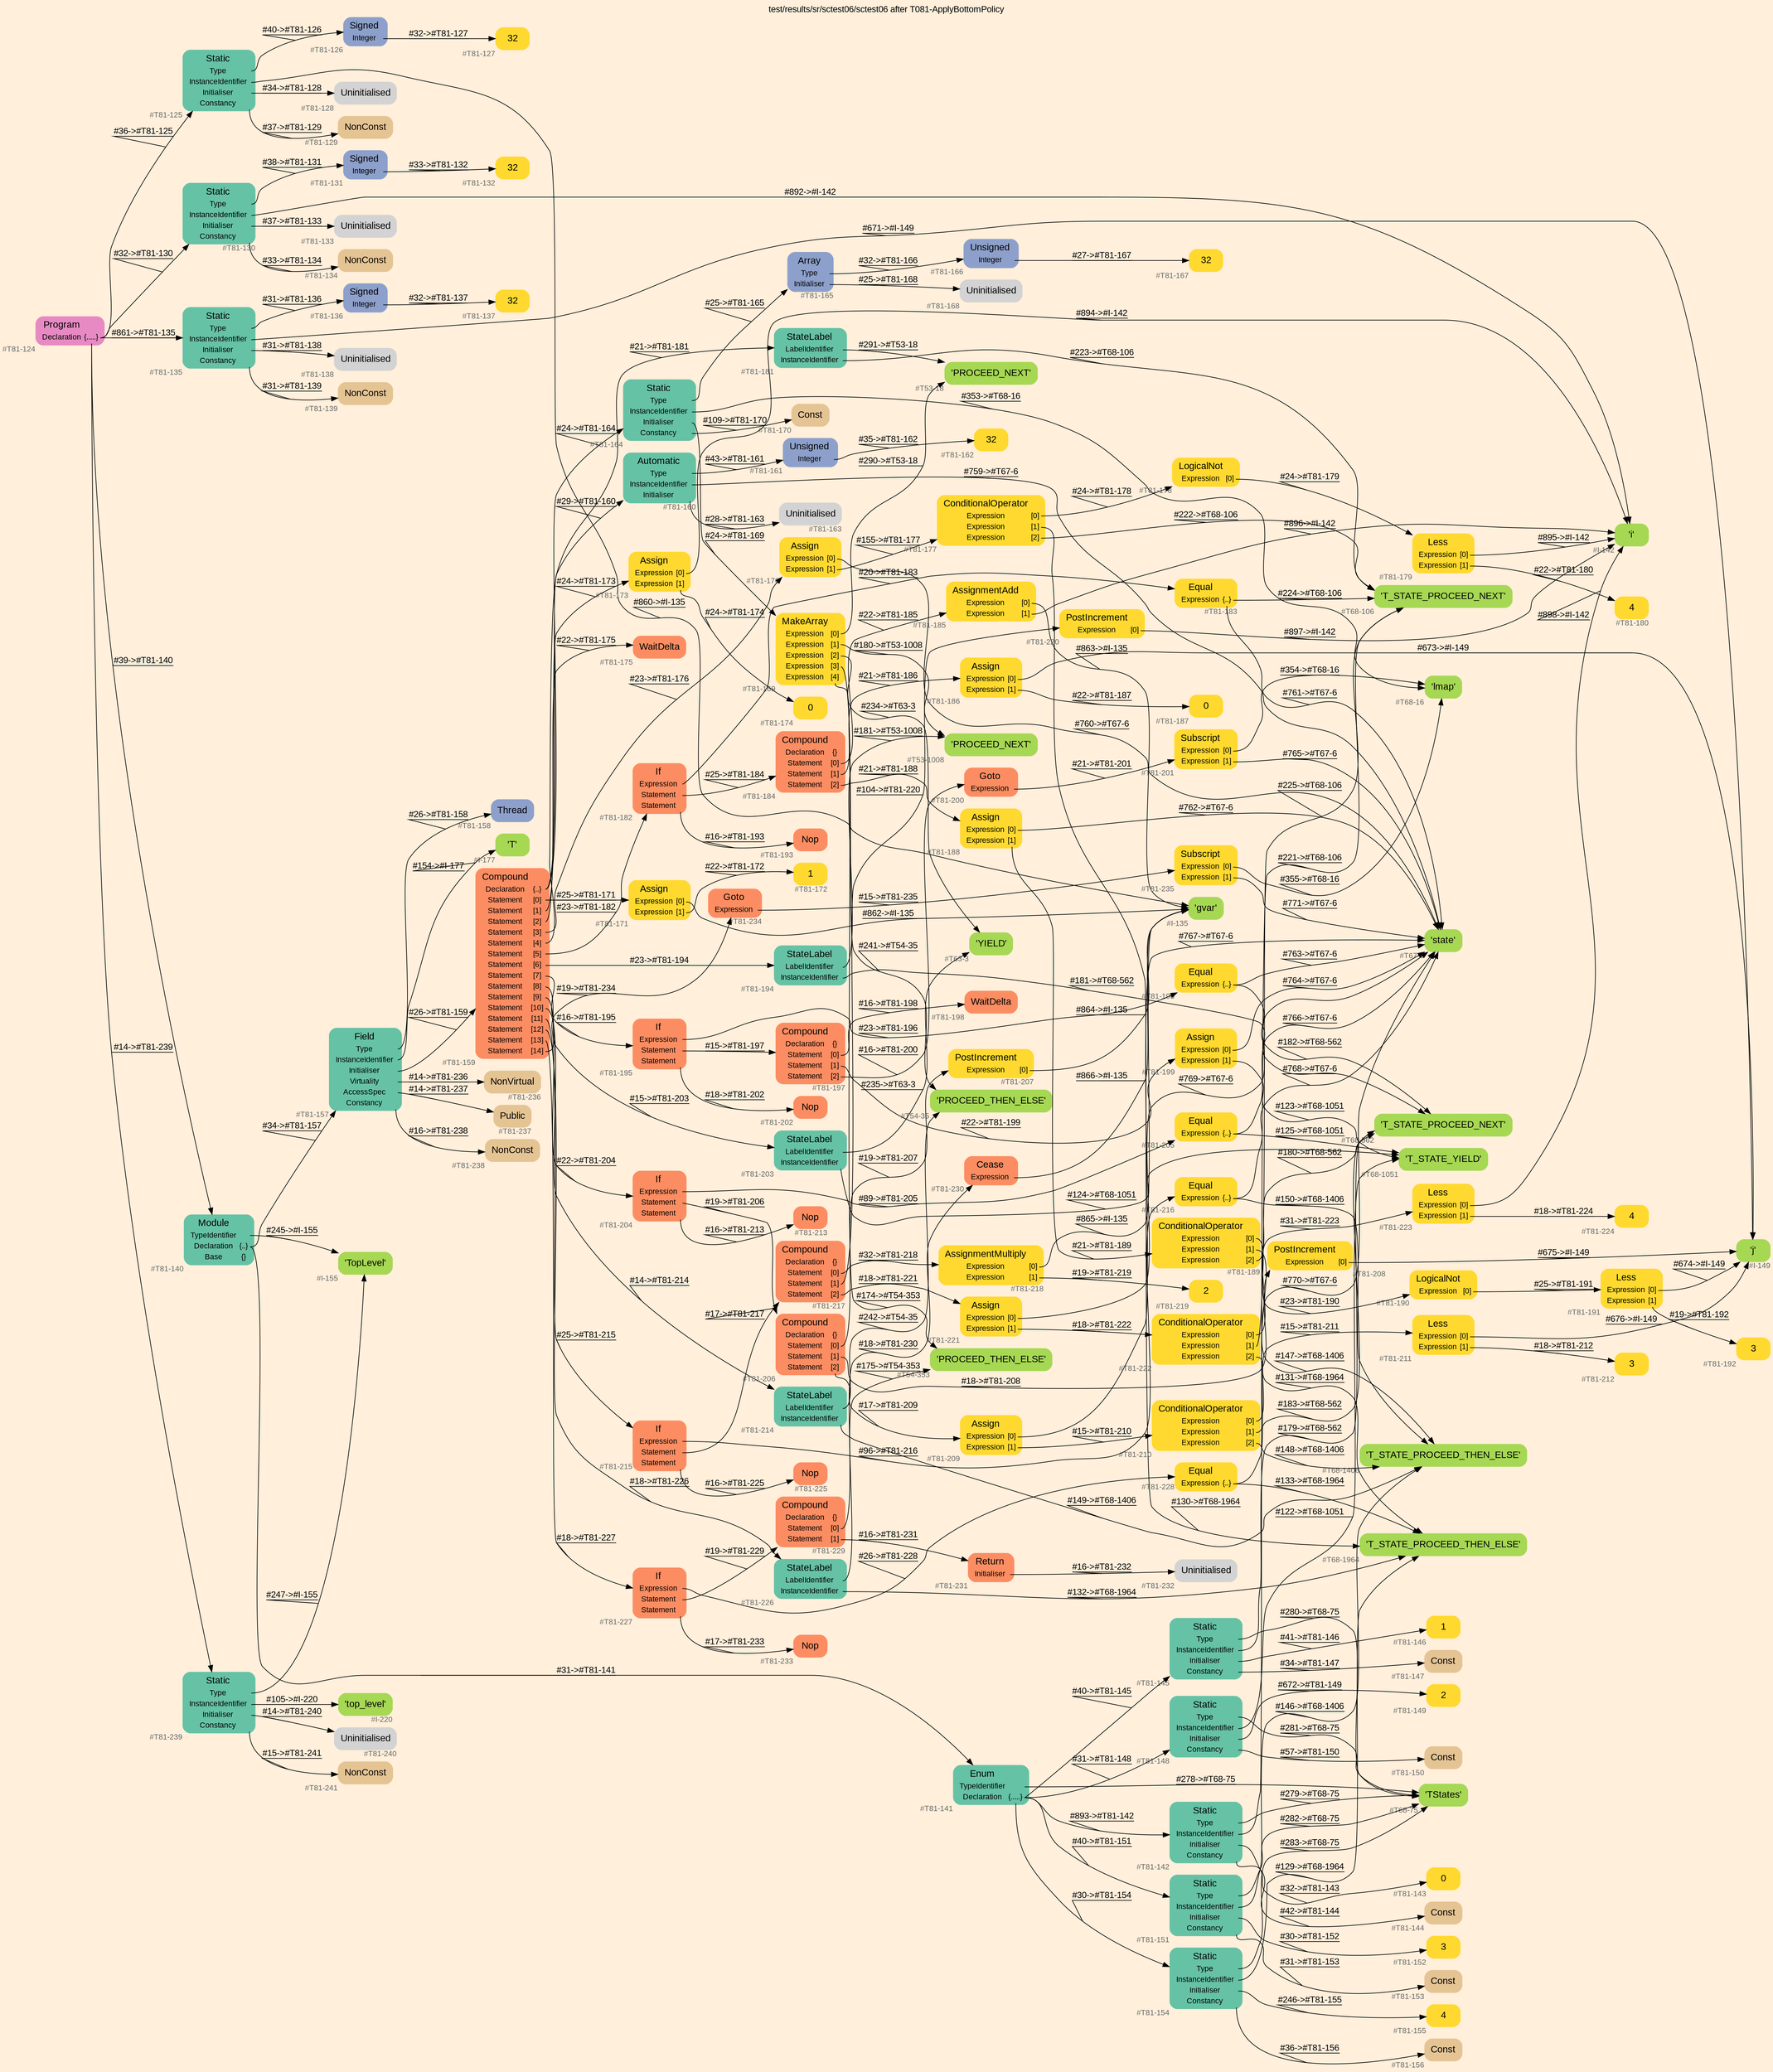 digraph "test/results/sr/sctest06/sctest06 after T081-ApplyBottomPolicy" {
label = "test/results/sr/sctest06/sctest06 after T081-ApplyBottomPolicy"
labelloc = t
graph [
    rankdir = "LR"
    ranksep = 0.3
    bgcolor = antiquewhite1
    color = black
    fontcolor = black
    fontname = "Arial"
];
node [
    fontname = "Arial"
];
edge [
    fontname = "Arial"
];

// -------------------- node figure --------------------
// -------- block #T81-124 ----------
"#T81-124" [
    fillcolor = "/set28/4"
    xlabel = "#T81-124"
    fontsize = "12"
    fontcolor = grey40
    shape = "plaintext"
    label = <<TABLE BORDER="0" CELLBORDER="0" CELLSPACING="0">
     <TR><TD><FONT COLOR="black" POINT-SIZE="15">Program</FONT></TD></TR>
     <TR><TD><FONT COLOR="black" POINT-SIZE="12">Declaration</FONT></TD><TD PORT="port0"><FONT COLOR="black" POINT-SIZE="12">{.....}</FONT></TD></TR>
    </TABLE>>
    style = "rounded,filled"
];

// -------- block #T81-125 ----------
"#T81-125" [
    fillcolor = "/set28/1"
    xlabel = "#T81-125"
    fontsize = "12"
    fontcolor = grey40
    shape = "plaintext"
    label = <<TABLE BORDER="0" CELLBORDER="0" CELLSPACING="0">
     <TR><TD><FONT COLOR="black" POINT-SIZE="15">Static</FONT></TD></TR>
     <TR><TD><FONT COLOR="black" POINT-SIZE="12">Type</FONT></TD><TD PORT="port0"></TD></TR>
     <TR><TD><FONT COLOR="black" POINT-SIZE="12">InstanceIdentifier</FONT></TD><TD PORT="port1"></TD></TR>
     <TR><TD><FONT COLOR="black" POINT-SIZE="12">Initialiser</FONT></TD><TD PORT="port2"></TD></TR>
     <TR><TD><FONT COLOR="black" POINT-SIZE="12">Constancy</FONT></TD><TD PORT="port3"></TD></TR>
    </TABLE>>
    style = "rounded,filled"
];

// -------- block #T81-126 ----------
"#T81-126" [
    fillcolor = "/set28/3"
    xlabel = "#T81-126"
    fontsize = "12"
    fontcolor = grey40
    shape = "plaintext"
    label = <<TABLE BORDER="0" CELLBORDER="0" CELLSPACING="0">
     <TR><TD><FONT COLOR="black" POINT-SIZE="15">Signed</FONT></TD></TR>
     <TR><TD><FONT COLOR="black" POINT-SIZE="12">Integer</FONT></TD><TD PORT="port0"></TD></TR>
    </TABLE>>
    style = "rounded,filled"
];

// -------- block #T81-127 ----------
"#T81-127" [
    fillcolor = "/set28/6"
    xlabel = "#T81-127"
    fontsize = "12"
    fontcolor = grey40
    shape = "plaintext"
    label = <<TABLE BORDER="0" CELLBORDER="0" CELLSPACING="0">
     <TR><TD><FONT COLOR="black" POINT-SIZE="15">32</FONT></TD></TR>
    </TABLE>>
    style = "rounded,filled"
];

// -------- block #I-135 ----------
"#I-135" [
    fillcolor = "/set28/5"
    xlabel = "#I-135"
    fontsize = "12"
    fontcolor = grey40
    shape = "plaintext"
    label = <<TABLE BORDER="0" CELLBORDER="0" CELLSPACING="0">
     <TR><TD><FONT COLOR="black" POINT-SIZE="15">'gvar'</FONT></TD></TR>
    </TABLE>>
    style = "rounded,filled"
];

// -------- block #T81-128 ----------
"#T81-128" [
    xlabel = "#T81-128"
    fontsize = "12"
    fontcolor = grey40
    shape = "plaintext"
    label = <<TABLE BORDER="0" CELLBORDER="0" CELLSPACING="0">
     <TR><TD><FONT COLOR="black" POINT-SIZE="15">Uninitialised</FONT></TD></TR>
    </TABLE>>
    style = "rounded,filled"
];

// -------- block #T81-129 ----------
"#T81-129" [
    fillcolor = "/set28/7"
    xlabel = "#T81-129"
    fontsize = "12"
    fontcolor = grey40
    shape = "plaintext"
    label = <<TABLE BORDER="0" CELLBORDER="0" CELLSPACING="0">
     <TR><TD><FONT COLOR="black" POINT-SIZE="15">NonConst</FONT></TD></TR>
    </TABLE>>
    style = "rounded,filled"
];

// -------- block #T81-130 ----------
"#T81-130" [
    fillcolor = "/set28/1"
    xlabel = "#T81-130"
    fontsize = "12"
    fontcolor = grey40
    shape = "plaintext"
    label = <<TABLE BORDER="0" CELLBORDER="0" CELLSPACING="0">
     <TR><TD><FONT COLOR="black" POINT-SIZE="15">Static</FONT></TD></TR>
     <TR><TD><FONT COLOR="black" POINT-SIZE="12">Type</FONT></TD><TD PORT="port0"></TD></TR>
     <TR><TD><FONT COLOR="black" POINT-SIZE="12">InstanceIdentifier</FONT></TD><TD PORT="port1"></TD></TR>
     <TR><TD><FONT COLOR="black" POINT-SIZE="12">Initialiser</FONT></TD><TD PORT="port2"></TD></TR>
     <TR><TD><FONT COLOR="black" POINT-SIZE="12">Constancy</FONT></TD><TD PORT="port3"></TD></TR>
    </TABLE>>
    style = "rounded,filled"
];

// -------- block #T81-131 ----------
"#T81-131" [
    fillcolor = "/set28/3"
    xlabel = "#T81-131"
    fontsize = "12"
    fontcolor = grey40
    shape = "plaintext"
    label = <<TABLE BORDER="0" CELLBORDER="0" CELLSPACING="0">
     <TR><TD><FONT COLOR="black" POINT-SIZE="15">Signed</FONT></TD></TR>
     <TR><TD><FONT COLOR="black" POINT-SIZE="12">Integer</FONT></TD><TD PORT="port0"></TD></TR>
    </TABLE>>
    style = "rounded,filled"
];

// -------- block #T81-132 ----------
"#T81-132" [
    fillcolor = "/set28/6"
    xlabel = "#T81-132"
    fontsize = "12"
    fontcolor = grey40
    shape = "plaintext"
    label = <<TABLE BORDER="0" CELLBORDER="0" CELLSPACING="0">
     <TR><TD><FONT COLOR="black" POINT-SIZE="15">32</FONT></TD></TR>
    </TABLE>>
    style = "rounded,filled"
];

// -------- block #I-142 ----------
"#I-142" [
    fillcolor = "/set28/5"
    xlabel = "#I-142"
    fontsize = "12"
    fontcolor = grey40
    shape = "plaintext"
    label = <<TABLE BORDER="0" CELLBORDER="0" CELLSPACING="0">
     <TR><TD><FONT COLOR="black" POINT-SIZE="15">'i'</FONT></TD></TR>
    </TABLE>>
    style = "rounded,filled"
];

// -------- block #T81-133 ----------
"#T81-133" [
    xlabel = "#T81-133"
    fontsize = "12"
    fontcolor = grey40
    shape = "plaintext"
    label = <<TABLE BORDER="0" CELLBORDER="0" CELLSPACING="0">
     <TR><TD><FONT COLOR="black" POINT-SIZE="15">Uninitialised</FONT></TD></TR>
    </TABLE>>
    style = "rounded,filled"
];

// -------- block #T81-134 ----------
"#T81-134" [
    fillcolor = "/set28/7"
    xlabel = "#T81-134"
    fontsize = "12"
    fontcolor = grey40
    shape = "plaintext"
    label = <<TABLE BORDER="0" CELLBORDER="0" CELLSPACING="0">
     <TR><TD><FONT COLOR="black" POINT-SIZE="15">NonConst</FONT></TD></TR>
    </TABLE>>
    style = "rounded,filled"
];

// -------- block #T81-135 ----------
"#T81-135" [
    fillcolor = "/set28/1"
    xlabel = "#T81-135"
    fontsize = "12"
    fontcolor = grey40
    shape = "plaintext"
    label = <<TABLE BORDER="0" CELLBORDER="0" CELLSPACING="0">
     <TR><TD><FONT COLOR="black" POINT-SIZE="15">Static</FONT></TD></TR>
     <TR><TD><FONT COLOR="black" POINT-SIZE="12">Type</FONT></TD><TD PORT="port0"></TD></TR>
     <TR><TD><FONT COLOR="black" POINT-SIZE="12">InstanceIdentifier</FONT></TD><TD PORT="port1"></TD></TR>
     <TR><TD><FONT COLOR="black" POINT-SIZE="12">Initialiser</FONT></TD><TD PORT="port2"></TD></TR>
     <TR><TD><FONT COLOR="black" POINT-SIZE="12">Constancy</FONT></TD><TD PORT="port3"></TD></TR>
    </TABLE>>
    style = "rounded,filled"
];

// -------- block #T81-136 ----------
"#T81-136" [
    fillcolor = "/set28/3"
    xlabel = "#T81-136"
    fontsize = "12"
    fontcolor = grey40
    shape = "plaintext"
    label = <<TABLE BORDER="0" CELLBORDER="0" CELLSPACING="0">
     <TR><TD><FONT COLOR="black" POINT-SIZE="15">Signed</FONT></TD></TR>
     <TR><TD><FONT COLOR="black" POINT-SIZE="12">Integer</FONT></TD><TD PORT="port0"></TD></TR>
    </TABLE>>
    style = "rounded,filled"
];

// -------- block #T81-137 ----------
"#T81-137" [
    fillcolor = "/set28/6"
    xlabel = "#T81-137"
    fontsize = "12"
    fontcolor = grey40
    shape = "plaintext"
    label = <<TABLE BORDER="0" CELLBORDER="0" CELLSPACING="0">
     <TR><TD><FONT COLOR="black" POINT-SIZE="15">32</FONT></TD></TR>
    </TABLE>>
    style = "rounded,filled"
];

// -------- block #I-149 ----------
"#I-149" [
    fillcolor = "/set28/5"
    xlabel = "#I-149"
    fontsize = "12"
    fontcolor = grey40
    shape = "plaintext"
    label = <<TABLE BORDER="0" CELLBORDER="0" CELLSPACING="0">
     <TR><TD><FONT COLOR="black" POINT-SIZE="15">'j'</FONT></TD></TR>
    </TABLE>>
    style = "rounded,filled"
];

// -------- block #T81-138 ----------
"#T81-138" [
    xlabel = "#T81-138"
    fontsize = "12"
    fontcolor = grey40
    shape = "plaintext"
    label = <<TABLE BORDER="0" CELLBORDER="0" CELLSPACING="0">
     <TR><TD><FONT COLOR="black" POINT-SIZE="15">Uninitialised</FONT></TD></TR>
    </TABLE>>
    style = "rounded,filled"
];

// -------- block #T81-139 ----------
"#T81-139" [
    fillcolor = "/set28/7"
    xlabel = "#T81-139"
    fontsize = "12"
    fontcolor = grey40
    shape = "plaintext"
    label = <<TABLE BORDER="0" CELLBORDER="0" CELLSPACING="0">
     <TR><TD><FONT COLOR="black" POINT-SIZE="15">NonConst</FONT></TD></TR>
    </TABLE>>
    style = "rounded,filled"
];

// -------- block #T81-140 ----------
"#T81-140" [
    fillcolor = "/set28/1"
    xlabel = "#T81-140"
    fontsize = "12"
    fontcolor = grey40
    shape = "plaintext"
    label = <<TABLE BORDER="0" CELLBORDER="0" CELLSPACING="0">
     <TR><TD><FONT COLOR="black" POINT-SIZE="15">Module</FONT></TD></TR>
     <TR><TD><FONT COLOR="black" POINT-SIZE="12">TypeIdentifier</FONT></TD><TD PORT="port0"></TD></TR>
     <TR><TD><FONT COLOR="black" POINT-SIZE="12">Declaration</FONT></TD><TD PORT="port1"><FONT COLOR="black" POINT-SIZE="12">{..}</FONT></TD></TR>
     <TR><TD><FONT COLOR="black" POINT-SIZE="12">Base</FONT></TD><TD PORT="port2"><FONT COLOR="black" POINT-SIZE="12">{}</FONT></TD></TR>
    </TABLE>>
    style = "rounded,filled"
];

// -------- block #I-155 ----------
"#I-155" [
    fillcolor = "/set28/5"
    xlabel = "#I-155"
    fontsize = "12"
    fontcolor = grey40
    shape = "plaintext"
    label = <<TABLE BORDER="0" CELLBORDER="0" CELLSPACING="0">
     <TR><TD><FONT COLOR="black" POINT-SIZE="15">'TopLevel'</FONT></TD></TR>
    </TABLE>>
    style = "rounded,filled"
];

// -------- block #T81-141 ----------
"#T81-141" [
    fillcolor = "/set28/1"
    xlabel = "#T81-141"
    fontsize = "12"
    fontcolor = grey40
    shape = "plaintext"
    label = <<TABLE BORDER="0" CELLBORDER="0" CELLSPACING="0">
     <TR><TD><FONT COLOR="black" POINT-SIZE="15">Enum</FONT></TD></TR>
     <TR><TD><FONT COLOR="black" POINT-SIZE="12">TypeIdentifier</FONT></TD><TD PORT="port0"></TD></TR>
     <TR><TD><FONT COLOR="black" POINT-SIZE="12">Declaration</FONT></TD><TD PORT="port1"><FONT COLOR="black" POINT-SIZE="12">{.....}</FONT></TD></TR>
    </TABLE>>
    style = "rounded,filled"
];

// -------- block #T68-75 ----------
"#T68-75" [
    fillcolor = "/set28/5"
    xlabel = "#T68-75"
    fontsize = "12"
    fontcolor = grey40
    shape = "plaintext"
    label = <<TABLE BORDER="0" CELLBORDER="0" CELLSPACING="0">
     <TR><TD><FONT COLOR="black" POINT-SIZE="15">'TStates'</FONT></TD></TR>
    </TABLE>>
    style = "rounded,filled"
];

// -------- block #T81-142 ----------
"#T81-142" [
    fillcolor = "/set28/1"
    xlabel = "#T81-142"
    fontsize = "12"
    fontcolor = grey40
    shape = "plaintext"
    label = <<TABLE BORDER="0" CELLBORDER="0" CELLSPACING="0">
     <TR><TD><FONT COLOR="black" POINT-SIZE="15">Static</FONT></TD></TR>
     <TR><TD><FONT COLOR="black" POINT-SIZE="12">Type</FONT></TD><TD PORT="port0"></TD></TR>
     <TR><TD><FONT COLOR="black" POINT-SIZE="12">InstanceIdentifier</FONT></TD><TD PORT="port1"></TD></TR>
     <TR><TD><FONT COLOR="black" POINT-SIZE="12">Initialiser</FONT></TD><TD PORT="port2"></TD></TR>
     <TR><TD><FONT COLOR="black" POINT-SIZE="12">Constancy</FONT></TD><TD PORT="port3"></TD></TR>
    </TABLE>>
    style = "rounded,filled"
];

// -------- block #T68-106 ----------
"#T68-106" [
    fillcolor = "/set28/5"
    xlabel = "#T68-106"
    fontsize = "12"
    fontcolor = grey40
    shape = "plaintext"
    label = <<TABLE BORDER="0" CELLBORDER="0" CELLSPACING="0">
     <TR><TD><FONT COLOR="black" POINT-SIZE="15">'T_STATE_PROCEED_NEXT'</FONT></TD></TR>
    </TABLE>>
    style = "rounded,filled"
];

// -------- block #T81-143 ----------
"#T81-143" [
    fillcolor = "/set28/6"
    xlabel = "#T81-143"
    fontsize = "12"
    fontcolor = grey40
    shape = "plaintext"
    label = <<TABLE BORDER="0" CELLBORDER="0" CELLSPACING="0">
     <TR><TD><FONT COLOR="black" POINT-SIZE="15">0</FONT></TD></TR>
    </TABLE>>
    style = "rounded,filled"
];

// -------- block #T81-144 ----------
"#T81-144" [
    fillcolor = "/set28/7"
    xlabel = "#T81-144"
    fontsize = "12"
    fontcolor = grey40
    shape = "plaintext"
    label = <<TABLE BORDER="0" CELLBORDER="0" CELLSPACING="0">
     <TR><TD><FONT COLOR="black" POINT-SIZE="15">Const</FONT></TD></TR>
    </TABLE>>
    style = "rounded,filled"
];

// -------- block #T81-145 ----------
"#T81-145" [
    fillcolor = "/set28/1"
    xlabel = "#T81-145"
    fontsize = "12"
    fontcolor = grey40
    shape = "plaintext"
    label = <<TABLE BORDER="0" CELLBORDER="0" CELLSPACING="0">
     <TR><TD><FONT COLOR="black" POINT-SIZE="15">Static</FONT></TD></TR>
     <TR><TD><FONT COLOR="black" POINT-SIZE="12">Type</FONT></TD><TD PORT="port0"></TD></TR>
     <TR><TD><FONT COLOR="black" POINT-SIZE="12">InstanceIdentifier</FONT></TD><TD PORT="port1"></TD></TR>
     <TR><TD><FONT COLOR="black" POINT-SIZE="12">Initialiser</FONT></TD><TD PORT="port2"></TD></TR>
     <TR><TD><FONT COLOR="black" POINT-SIZE="12">Constancy</FONT></TD><TD PORT="port3"></TD></TR>
    </TABLE>>
    style = "rounded,filled"
];

// -------- block #T68-562 ----------
"#T68-562" [
    fillcolor = "/set28/5"
    xlabel = "#T68-562"
    fontsize = "12"
    fontcolor = grey40
    shape = "plaintext"
    label = <<TABLE BORDER="0" CELLBORDER="0" CELLSPACING="0">
     <TR><TD><FONT COLOR="black" POINT-SIZE="15">'T_STATE_PROCEED_NEXT'</FONT></TD></TR>
    </TABLE>>
    style = "rounded,filled"
];

// -------- block #T81-146 ----------
"#T81-146" [
    fillcolor = "/set28/6"
    xlabel = "#T81-146"
    fontsize = "12"
    fontcolor = grey40
    shape = "plaintext"
    label = <<TABLE BORDER="0" CELLBORDER="0" CELLSPACING="0">
     <TR><TD><FONT COLOR="black" POINT-SIZE="15">1</FONT></TD></TR>
    </TABLE>>
    style = "rounded,filled"
];

// -------- block #T81-147 ----------
"#T81-147" [
    fillcolor = "/set28/7"
    xlabel = "#T81-147"
    fontsize = "12"
    fontcolor = grey40
    shape = "plaintext"
    label = <<TABLE BORDER="0" CELLBORDER="0" CELLSPACING="0">
     <TR><TD><FONT COLOR="black" POINT-SIZE="15">Const</FONT></TD></TR>
    </TABLE>>
    style = "rounded,filled"
];

// -------- block #T81-148 ----------
"#T81-148" [
    fillcolor = "/set28/1"
    xlabel = "#T81-148"
    fontsize = "12"
    fontcolor = grey40
    shape = "plaintext"
    label = <<TABLE BORDER="0" CELLBORDER="0" CELLSPACING="0">
     <TR><TD><FONT COLOR="black" POINT-SIZE="15">Static</FONT></TD></TR>
     <TR><TD><FONT COLOR="black" POINT-SIZE="12">Type</FONT></TD><TD PORT="port0"></TD></TR>
     <TR><TD><FONT COLOR="black" POINT-SIZE="12">InstanceIdentifier</FONT></TD><TD PORT="port1"></TD></TR>
     <TR><TD><FONT COLOR="black" POINT-SIZE="12">Initialiser</FONT></TD><TD PORT="port2"></TD></TR>
     <TR><TD><FONT COLOR="black" POINT-SIZE="12">Constancy</FONT></TD><TD PORT="port3"></TD></TR>
    </TABLE>>
    style = "rounded,filled"
];

// -------- block #T68-1051 ----------
"#T68-1051" [
    fillcolor = "/set28/5"
    xlabel = "#T68-1051"
    fontsize = "12"
    fontcolor = grey40
    shape = "plaintext"
    label = <<TABLE BORDER="0" CELLBORDER="0" CELLSPACING="0">
     <TR><TD><FONT COLOR="black" POINT-SIZE="15">'T_STATE_YIELD'</FONT></TD></TR>
    </TABLE>>
    style = "rounded,filled"
];

// -------- block #T81-149 ----------
"#T81-149" [
    fillcolor = "/set28/6"
    xlabel = "#T81-149"
    fontsize = "12"
    fontcolor = grey40
    shape = "plaintext"
    label = <<TABLE BORDER="0" CELLBORDER="0" CELLSPACING="0">
     <TR><TD><FONT COLOR="black" POINT-SIZE="15">2</FONT></TD></TR>
    </TABLE>>
    style = "rounded,filled"
];

// -------- block #T81-150 ----------
"#T81-150" [
    fillcolor = "/set28/7"
    xlabel = "#T81-150"
    fontsize = "12"
    fontcolor = grey40
    shape = "plaintext"
    label = <<TABLE BORDER="0" CELLBORDER="0" CELLSPACING="0">
     <TR><TD><FONT COLOR="black" POINT-SIZE="15">Const</FONT></TD></TR>
    </TABLE>>
    style = "rounded,filled"
];

// -------- block #T81-151 ----------
"#T81-151" [
    fillcolor = "/set28/1"
    xlabel = "#T81-151"
    fontsize = "12"
    fontcolor = grey40
    shape = "plaintext"
    label = <<TABLE BORDER="0" CELLBORDER="0" CELLSPACING="0">
     <TR><TD><FONT COLOR="black" POINT-SIZE="15">Static</FONT></TD></TR>
     <TR><TD><FONT COLOR="black" POINT-SIZE="12">Type</FONT></TD><TD PORT="port0"></TD></TR>
     <TR><TD><FONT COLOR="black" POINT-SIZE="12">InstanceIdentifier</FONT></TD><TD PORT="port1"></TD></TR>
     <TR><TD><FONT COLOR="black" POINT-SIZE="12">Initialiser</FONT></TD><TD PORT="port2"></TD></TR>
     <TR><TD><FONT COLOR="black" POINT-SIZE="12">Constancy</FONT></TD><TD PORT="port3"></TD></TR>
    </TABLE>>
    style = "rounded,filled"
];

// -------- block #T68-1406 ----------
"#T68-1406" [
    fillcolor = "/set28/5"
    xlabel = "#T68-1406"
    fontsize = "12"
    fontcolor = grey40
    shape = "plaintext"
    label = <<TABLE BORDER="0" CELLBORDER="0" CELLSPACING="0">
     <TR><TD><FONT COLOR="black" POINT-SIZE="15">'T_STATE_PROCEED_THEN_ELSE'</FONT></TD></TR>
    </TABLE>>
    style = "rounded,filled"
];

// -------- block #T81-152 ----------
"#T81-152" [
    fillcolor = "/set28/6"
    xlabel = "#T81-152"
    fontsize = "12"
    fontcolor = grey40
    shape = "plaintext"
    label = <<TABLE BORDER="0" CELLBORDER="0" CELLSPACING="0">
     <TR><TD><FONT COLOR="black" POINT-SIZE="15">3</FONT></TD></TR>
    </TABLE>>
    style = "rounded,filled"
];

// -------- block #T81-153 ----------
"#T81-153" [
    fillcolor = "/set28/7"
    xlabel = "#T81-153"
    fontsize = "12"
    fontcolor = grey40
    shape = "plaintext"
    label = <<TABLE BORDER="0" CELLBORDER="0" CELLSPACING="0">
     <TR><TD><FONT COLOR="black" POINT-SIZE="15">Const</FONT></TD></TR>
    </TABLE>>
    style = "rounded,filled"
];

// -------- block #T81-154 ----------
"#T81-154" [
    fillcolor = "/set28/1"
    xlabel = "#T81-154"
    fontsize = "12"
    fontcolor = grey40
    shape = "plaintext"
    label = <<TABLE BORDER="0" CELLBORDER="0" CELLSPACING="0">
     <TR><TD><FONT COLOR="black" POINT-SIZE="15">Static</FONT></TD></TR>
     <TR><TD><FONT COLOR="black" POINT-SIZE="12">Type</FONT></TD><TD PORT="port0"></TD></TR>
     <TR><TD><FONT COLOR="black" POINT-SIZE="12">InstanceIdentifier</FONT></TD><TD PORT="port1"></TD></TR>
     <TR><TD><FONT COLOR="black" POINT-SIZE="12">Initialiser</FONT></TD><TD PORT="port2"></TD></TR>
     <TR><TD><FONT COLOR="black" POINT-SIZE="12">Constancy</FONT></TD><TD PORT="port3"></TD></TR>
    </TABLE>>
    style = "rounded,filled"
];

// -------- block #T68-1964 ----------
"#T68-1964" [
    fillcolor = "/set28/5"
    xlabel = "#T68-1964"
    fontsize = "12"
    fontcolor = grey40
    shape = "plaintext"
    label = <<TABLE BORDER="0" CELLBORDER="0" CELLSPACING="0">
     <TR><TD><FONT COLOR="black" POINT-SIZE="15">'T_STATE_PROCEED_THEN_ELSE'</FONT></TD></TR>
    </TABLE>>
    style = "rounded,filled"
];

// -------- block #T81-155 ----------
"#T81-155" [
    fillcolor = "/set28/6"
    xlabel = "#T81-155"
    fontsize = "12"
    fontcolor = grey40
    shape = "plaintext"
    label = <<TABLE BORDER="0" CELLBORDER="0" CELLSPACING="0">
     <TR><TD><FONT COLOR="black" POINT-SIZE="15">4</FONT></TD></TR>
    </TABLE>>
    style = "rounded,filled"
];

// -------- block #T81-156 ----------
"#T81-156" [
    fillcolor = "/set28/7"
    xlabel = "#T81-156"
    fontsize = "12"
    fontcolor = grey40
    shape = "plaintext"
    label = <<TABLE BORDER="0" CELLBORDER="0" CELLSPACING="0">
     <TR><TD><FONT COLOR="black" POINT-SIZE="15">Const</FONT></TD></TR>
    </TABLE>>
    style = "rounded,filled"
];

// -------- block #T81-157 ----------
"#T81-157" [
    fillcolor = "/set28/1"
    xlabel = "#T81-157"
    fontsize = "12"
    fontcolor = grey40
    shape = "plaintext"
    label = <<TABLE BORDER="0" CELLBORDER="0" CELLSPACING="0">
     <TR><TD><FONT COLOR="black" POINT-SIZE="15">Field</FONT></TD></TR>
     <TR><TD><FONT COLOR="black" POINT-SIZE="12">Type</FONT></TD><TD PORT="port0"></TD></TR>
     <TR><TD><FONT COLOR="black" POINT-SIZE="12">InstanceIdentifier</FONT></TD><TD PORT="port1"></TD></TR>
     <TR><TD><FONT COLOR="black" POINT-SIZE="12">Initialiser</FONT></TD><TD PORT="port2"></TD></TR>
     <TR><TD><FONT COLOR="black" POINT-SIZE="12">Virtuality</FONT></TD><TD PORT="port3"></TD></TR>
     <TR><TD><FONT COLOR="black" POINT-SIZE="12">AccessSpec</FONT></TD><TD PORT="port4"></TD></TR>
     <TR><TD><FONT COLOR="black" POINT-SIZE="12">Constancy</FONT></TD><TD PORT="port5"></TD></TR>
    </TABLE>>
    style = "rounded,filled"
];

// -------- block #T81-158 ----------
"#T81-158" [
    fillcolor = "/set28/3"
    xlabel = "#T81-158"
    fontsize = "12"
    fontcolor = grey40
    shape = "plaintext"
    label = <<TABLE BORDER="0" CELLBORDER="0" CELLSPACING="0">
     <TR><TD><FONT COLOR="black" POINT-SIZE="15">Thread</FONT></TD></TR>
    </TABLE>>
    style = "rounded,filled"
];

// -------- block #I-177 ----------
"#I-177" [
    fillcolor = "/set28/5"
    xlabel = "#I-177"
    fontsize = "12"
    fontcolor = grey40
    shape = "plaintext"
    label = <<TABLE BORDER="0" CELLBORDER="0" CELLSPACING="0">
     <TR><TD><FONT COLOR="black" POINT-SIZE="15">'T'</FONT></TD></TR>
    </TABLE>>
    style = "rounded,filled"
];

// -------- block #T81-159 ----------
"#T81-159" [
    fillcolor = "/set28/2"
    xlabel = "#T81-159"
    fontsize = "12"
    fontcolor = grey40
    shape = "plaintext"
    label = <<TABLE BORDER="0" CELLBORDER="0" CELLSPACING="0">
     <TR><TD><FONT COLOR="black" POINT-SIZE="15">Compound</FONT></TD></TR>
     <TR><TD><FONT COLOR="black" POINT-SIZE="12">Declaration</FONT></TD><TD PORT="port0"><FONT COLOR="black" POINT-SIZE="12">{..}</FONT></TD></TR>
     <TR><TD><FONT COLOR="black" POINT-SIZE="12">Statement</FONT></TD><TD PORT="port1"><FONT COLOR="black" POINT-SIZE="12">[0]</FONT></TD></TR>
     <TR><TD><FONT COLOR="black" POINT-SIZE="12">Statement</FONT></TD><TD PORT="port2"><FONT COLOR="black" POINT-SIZE="12">[1]</FONT></TD></TR>
     <TR><TD><FONT COLOR="black" POINT-SIZE="12">Statement</FONT></TD><TD PORT="port3"><FONT COLOR="black" POINT-SIZE="12">[2]</FONT></TD></TR>
     <TR><TD><FONT COLOR="black" POINT-SIZE="12">Statement</FONT></TD><TD PORT="port4"><FONT COLOR="black" POINT-SIZE="12">[3]</FONT></TD></TR>
     <TR><TD><FONT COLOR="black" POINT-SIZE="12">Statement</FONT></TD><TD PORT="port5"><FONT COLOR="black" POINT-SIZE="12">[4]</FONT></TD></TR>
     <TR><TD><FONT COLOR="black" POINT-SIZE="12">Statement</FONT></TD><TD PORT="port6"><FONT COLOR="black" POINT-SIZE="12">[5]</FONT></TD></TR>
     <TR><TD><FONT COLOR="black" POINT-SIZE="12">Statement</FONT></TD><TD PORT="port7"><FONT COLOR="black" POINT-SIZE="12">[6]</FONT></TD></TR>
     <TR><TD><FONT COLOR="black" POINT-SIZE="12">Statement</FONT></TD><TD PORT="port8"><FONT COLOR="black" POINT-SIZE="12">[7]</FONT></TD></TR>
     <TR><TD><FONT COLOR="black" POINT-SIZE="12">Statement</FONT></TD><TD PORT="port9"><FONT COLOR="black" POINT-SIZE="12">[8]</FONT></TD></TR>
     <TR><TD><FONT COLOR="black" POINT-SIZE="12">Statement</FONT></TD><TD PORT="port10"><FONT COLOR="black" POINT-SIZE="12">[9]</FONT></TD></TR>
     <TR><TD><FONT COLOR="black" POINT-SIZE="12">Statement</FONT></TD><TD PORT="port11"><FONT COLOR="black" POINT-SIZE="12">[10]</FONT></TD></TR>
     <TR><TD><FONT COLOR="black" POINT-SIZE="12">Statement</FONT></TD><TD PORT="port12"><FONT COLOR="black" POINT-SIZE="12">[11]</FONT></TD></TR>
     <TR><TD><FONT COLOR="black" POINT-SIZE="12">Statement</FONT></TD><TD PORT="port13"><FONT COLOR="black" POINT-SIZE="12">[12]</FONT></TD></TR>
     <TR><TD><FONT COLOR="black" POINT-SIZE="12">Statement</FONT></TD><TD PORT="port14"><FONT COLOR="black" POINT-SIZE="12">[13]</FONT></TD></TR>
     <TR><TD><FONT COLOR="black" POINT-SIZE="12">Statement</FONT></TD><TD PORT="port15"><FONT COLOR="black" POINT-SIZE="12">[14]</FONT></TD></TR>
    </TABLE>>
    style = "rounded,filled"
];

// -------- block #T81-160 ----------
"#T81-160" [
    fillcolor = "/set28/1"
    xlabel = "#T81-160"
    fontsize = "12"
    fontcolor = grey40
    shape = "plaintext"
    label = <<TABLE BORDER="0" CELLBORDER="0" CELLSPACING="0">
     <TR><TD><FONT COLOR="black" POINT-SIZE="15">Automatic</FONT></TD></TR>
     <TR><TD><FONT COLOR="black" POINT-SIZE="12">Type</FONT></TD><TD PORT="port0"></TD></TR>
     <TR><TD><FONT COLOR="black" POINT-SIZE="12">InstanceIdentifier</FONT></TD><TD PORT="port1"></TD></TR>
     <TR><TD><FONT COLOR="black" POINT-SIZE="12">Initialiser</FONT></TD><TD PORT="port2"></TD></TR>
    </TABLE>>
    style = "rounded,filled"
];

// -------- block #T81-161 ----------
"#T81-161" [
    fillcolor = "/set28/3"
    xlabel = "#T81-161"
    fontsize = "12"
    fontcolor = grey40
    shape = "plaintext"
    label = <<TABLE BORDER="0" CELLBORDER="0" CELLSPACING="0">
     <TR><TD><FONT COLOR="black" POINT-SIZE="15">Unsigned</FONT></TD></TR>
     <TR><TD><FONT COLOR="black" POINT-SIZE="12">Integer</FONT></TD><TD PORT="port0"></TD></TR>
    </TABLE>>
    style = "rounded,filled"
];

// -------- block #T81-162 ----------
"#T81-162" [
    fillcolor = "/set28/6"
    xlabel = "#T81-162"
    fontsize = "12"
    fontcolor = grey40
    shape = "plaintext"
    label = <<TABLE BORDER="0" CELLBORDER="0" CELLSPACING="0">
     <TR><TD><FONT COLOR="black" POINT-SIZE="15">32</FONT></TD></TR>
    </TABLE>>
    style = "rounded,filled"
];

// -------- block #T67-6 ----------
"#T67-6" [
    fillcolor = "/set28/5"
    xlabel = "#T67-6"
    fontsize = "12"
    fontcolor = grey40
    shape = "plaintext"
    label = <<TABLE BORDER="0" CELLBORDER="0" CELLSPACING="0">
     <TR><TD><FONT COLOR="black" POINT-SIZE="15">'state'</FONT></TD></TR>
    </TABLE>>
    style = "rounded,filled"
];

// -------- block #T81-163 ----------
"#T81-163" [
    xlabel = "#T81-163"
    fontsize = "12"
    fontcolor = grey40
    shape = "plaintext"
    label = <<TABLE BORDER="0" CELLBORDER="0" CELLSPACING="0">
     <TR><TD><FONT COLOR="black" POINT-SIZE="15">Uninitialised</FONT></TD></TR>
    </TABLE>>
    style = "rounded,filled"
];

// -------- block #T81-164 ----------
"#T81-164" [
    fillcolor = "/set28/1"
    xlabel = "#T81-164"
    fontsize = "12"
    fontcolor = grey40
    shape = "plaintext"
    label = <<TABLE BORDER="0" CELLBORDER="0" CELLSPACING="0">
     <TR><TD><FONT COLOR="black" POINT-SIZE="15">Static</FONT></TD></TR>
     <TR><TD><FONT COLOR="black" POINT-SIZE="12">Type</FONT></TD><TD PORT="port0"></TD></TR>
     <TR><TD><FONT COLOR="black" POINT-SIZE="12">InstanceIdentifier</FONT></TD><TD PORT="port1"></TD></TR>
     <TR><TD><FONT COLOR="black" POINT-SIZE="12">Initialiser</FONT></TD><TD PORT="port2"></TD></TR>
     <TR><TD><FONT COLOR="black" POINT-SIZE="12">Constancy</FONT></TD><TD PORT="port3"></TD></TR>
    </TABLE>>
    style = "rounded,filled"
];

// -------- block #T81-165 ----------
"#T81-165" [
    fillcolor = "/set28/3"
    xlabel = "#T81-165"
    fontsize = "12"
    fontcolor = grey40
    shape = "plaintext"
    label = <<TABLE BORDER="0" CELLBORDER="0" CELLSPACING="0">
     <TR><TD><FONT COLOR="black" POINT-SIZE="15">Array</FONT></TD></TR>
     <TR><TD><FONT COLOR="black" POINT-SIZE="12">Type</FONT></TD><TD PORT="port0"></TD></TR>
     <TR><TD><FONT COLOR="black" POINT-SIZE="12">Initialiser</FONT></TD><TD PORT="port1"></TD></TR>
    </TABLE>>
    style = "rounded,filled"
];

// -------- block #T81-166 ----------
"#T81-166" [
    fillcolor = "/set28/3"
    xlabel = "#T81-166"
    fontsize = "12"
    fontcolor = grey40
    shape = "plaintext"
    label = <<TABLE BORDER="0" CELLBORDER="0" CELLSPACING="0">
     <TR><TD><FONT COLOR="black" POINT-SIZE="15">Unsigned</FONT></TD></TR>
     <TR><TD><FONT COLOR="black" POINT-SIZE="12">Integer</FONT></TD><TD PORT="port0"></TD></TR>
    </TABLE>>
    style = "rounded,filled"
];

// -------- block #T81-167 ----------
"#T81-167" [
    fillcolor = "/set28/6"
    xlabel = "#T81-167"
    fontsize = "12"
    fontcolor = grey40
    shape = "plaintext"
    label = <<TABLE BORDER="0" CELLBORDER="0" CELLSPACING="0">
     <TR><TD><FONT COLOR="black" POINT-SIZE="15">32</FONT></TD></TR>
    </TABLE>>
    style = "rounded,filled"
];

// -------- block #T81-168 ----------
"#T81-168" [
    xlabel = "#T81-168"
    fontsize = "12"
    fontcolor = grey40
    shape = "plaintext"
    label = <<TABLE BORDER="0" CELLBORDER="0" CELLSPACING="0">
     <TR><TD><FONT COLOR="black" POINT-SIZE="15">Uninitialised</FONT></TD></TR>
    </TABLE>>
    style = "rounded,filled"
];

// -------- block #T68-16 ----------
"#T68-16" [
    fillcolor = "/set28/5"
    xlabel = "#T68-16"
    fontsize = "12"
    fontcolor = grey40
    shape = "plaintext"
    label = <<TABLE BORDER="0" CELLBORDER="0" CELLSPACING="0">
     <TR><TD><FONT COLOR="black" POINT-SIZE="15">'lmap'</FONT></TD></TR>
    </TABLE>>
    style = "rounded,filled"
];

// -------- block #T81-169 ----------
"#T81-169" [
    fillcolor = "/set28/6"
    xlabel = "#T81-169"
    fontsize = "12"
    fontcolor = grey40
    shape = "plaintext"
    label = <<TABLE BORDER="0" CELLBORDER="0" CELLSPACING="0">
     <TR><TD><FONT COLOR="black" POINT-SIZE="15">MakeArray</FONT></TD></TR>
     <TR><TD><FONT COLOR="black" POINT-SIZE="12">Expression</FONT></TD><TD PORT="port0"><FONT COLOR="black" POINT-SIZE="12">[0]</FONT></TD></TR>
     <TR><TD><FONT COLOR="black" POINT-SIZE="12">Expression</FONT></TD><TD PORT="port1"><FONT COLOR="black" POINT-SIZE="12">[1]</FONT></TD></TR>
     <TR><TD><FONT COLOR="black" POINT-SIZE="12">Expression</FONT></TD><TD PORT="port2"><FONT COLOR="black" POINT-SIZE="12">[2]</FONT></TD></TR>
     <TR><TD><FONT COLOR="black" POINT-SIZE="12">Expression</FONT></TD><TD PORT="port3"><FONT COLOR="black" POINT-SIZE="12">[3]</FONT></TD></TR>
     <TR><TD><FONT COLOR="black" POINT-SIZE="12">Expression</FONT></TD><TD PORT="port4"><FONT COLOR="black" POINT-SIZE="12">[4]</FONT></TD></TR>
    </TABLE>>
    style = "rounded,filled"
];

// -------- block #T53-18 ----------
"#T53-18" [
    fillcolor = "/set28/5"
    xlabel = "#T53-18"
    fontsize = "12"
    fontcolor = grey40
    shape = "plaintext"
    label = <<TABLE BORDER="0" CELLBORDER="0" CELLSPACING="0">
     <TR><TD><FONT COLOR="black" POINT-SIZE="15">'PROCEED_NEXT'</FONT></TD></TR>
    </TABLE>>
    style = "rounded,filled"
];

// -------- block #T53-1008 ----------
"#T53-1008" [
    fillcolor = "/set28/5"
    xlabel = "#T53-1008"
    fontsize = "12"
    fontcolor = grey40
    shape = "plaintext"
    label = <<TABLE BORDER="0" CELLBORDER="0" CELLSPACING="0">
     <TR><TD><FONT COLOR="black" POINT-SIZE="15">'PROCEED_NEXT'</FONT></TD></TR>
    </TABLE>>
    style = "rounded,filled"
];

// -------- block #T63-3 ----------
"#T63-3" [
    fillcolor = "/set28/5"
    xlabel = "#T63-3"
    fontsize = "12"
    fontcolor = grey40
    shape = "plaintext"
    label = <<TABLE BORDER="0" CELLBORDER="0" CELLSPACING="0">
     <TR><TD><FONT COLOR="black" POINT-SIZE="15">'YIELD'</FONT></TD></TR>
    </TABLE>>
    style = "rounded,filled"
];

// -------- block #T54-35 ----------
"#T54-35" [
    fillcolor = "/set28/5"
    xlabel = "#T54-35"
    fontsize = "12"
    fontcolor = grey40
    shape = "plaintext"
    label = <<TABLE BORDER="0" CELLBORDER="0" CELLSPACING="0">
     <TR><TD><FONT COLOR="black" POINT-SIZE="15">'PROCEED_THEN_ELSE'</FONT></TD></TR>
    </TABLE>>
    style = "rounded,filled"
];

// -------- block #T54-353 ----------
"#T54-353" [
    fillcolor = "/set28/5"
    xlabel = "#T54-353"
    fontsize = "12"
    fontcolor = grey40
    shape = "plaintext"
    label = <<TABLE BORDER="0" CELLBORDER="0" CELLSPACING="0">
     <TR><TD><FONT COLOR="black" POINT-SIZE="15">'PROCEED_THEN_ELSE'</FONT></TD></TR>
    </TABLE>>
    style = "rounded,filled"
];

// -------- block #T81-170 ----------
"#T81-170" [
    fillcolor = "/set28/7"
    xlabel = "#T81-170"
    fontsize = "12"
    fontcolor = grey40
    shape = "plaintext"
    label = <<TABLE BORDER="0" CELLBORDER="0" CELLSPACING="0">
     <TR><TD><FONT COLOR="black" POINT-SIZE="15">Const</FONT></TD></TR>
    </TABLE>>
    style = "rounded,filled"
];

// -------- block #T81-171 ----------
"#T81-171" [
    fillcolor = "/set28/6"
    xlabel = "#T81-171"
    fontsize = "12"
    fontcolor = grey40
    shape = "plaintext"
    label = <<TABLE BORDER="0" CELLBORDER="0" CELLSPACING="0">
     <TR><TD><FONT COLOR="black" POINT-SIZE="15">Assign</FONT></TD></TR>
     <TR><TD><FONT COLOR="black" POINT-SIZE="12">Expression</FONT></TD><TD PORT="port0"><FONT COLOR="black" POINT-SIZE="12">[0]</FONT></TD></TR>
     <TR><TD><FONT COLOR="black" POINT-SIZE="12">Expression</FONT></TD><TD PORT="port1"><FONT COLOR="black" POINT-SIZE="12">[1]</FONT></TD></TR>
    </TABLE>>
    style = "rounded,filled"
];

// -------- block #T81-172 ----------
"#T81-172" [
    fillcolor = "/set28/6"
    xlabel = "#T81-172"
    fontsize = "12"
    fontcolor = grey40
    shape = "plaintext"
    label = <<TABLE BORDER="0" CELLBORDER="0" CELLSPACING="0">
     <TR><TD><FONT COLOR="black" POINT-SIZE="15">1</FONT></TD></TR>
    </TABLE>>
    style = "rounded,filled"
];

// -------- block #T81-173 ----------
"#T81-173" [
    fillcolor = "/set28/6"
    xlabel = "#T81-173"
    fontsize = "12"
    fontcolor = grey40
    shape = "plaintext"
    label = <<TABLE BORDER="0" CELLBORDER="0" CELLSPACING="0">
     <TR><TD><FONT COLOR="black" POINT-SIZE="15">Assign</FONT></TD></TR>
     <TR><TD><FONT COLOR="black" POINT-SIZE="12">Expression</FONT></TD><TD PORT="port0"><FONT COLOR="black" POINT-SIZE="12">[0]</FONT></TD></TR>
     <TR><TD><FONT COLOR="black" POINT-SIZE="12">Expression</FONT></TD><TD PORT="port1"><FONT COLOR="black" POINT-SIZE="12">[1]</FONT></TD></TR>
    </TABLE>>
    style = "rounded,filled"
];

// -------- block #T81-174 ----------
"#T81-174" [
    fillcolor = "/set28/6"
    xlabel = "#T81-174"
    fontsize = "12"
    fontcolor = grey40
    shape = "plaintext"
    label = <<TABLE BORDER="0" CELLBORDER="0" CELLSPACING="0">
     <TR><TD><FONT COLOR="black" POINT-SIZE="15">0</FONT></TD></TR>
    </TABLE>>
    style = "rounded,filled"
];

// -------- block #T81-175 ----------
"#T81-175" [
    fillcolor = "/set28/2"
    xlabel = "#T81-175"
    fontsize = "12"
    fontcolor = grey40
    shape = "plaintext"
    label = <<TABLE BORDER="0" CELLBORDER="0" CELLSPACING="0">
     <TR><TD><FONT COLOR="black" POINT-SIZE="15">WaitDelta</FONT></TD></TR>
    </TABLE>>
    style = "rounded,filled"
];

// -------- block #T81-176 ----------
"#T81-176" [
    fillcolor = "/set28/6"
    xlabel = "#T81-176"
    fontsize = "12"
    fontcolor = grey40
    shape = "plaintext"
    label = <<TABLE BORDER="0" CELLBORDER="0" CELLSPACING="0">
     <TR><TD><FONT COLOR="black" POINT-SIZE="15">Assign</FONT></TD></TR>
     <TR><TD><FONT COLOR="black" POINT-SIZE="12">Expression</FONT></TD><TD PORT="port0"><FONT COLOR="black" POINT-SIZE="12">[0]</FONT></TD></TR>
     <TR><TD><FONT COLOR="black" POINT-SIZE="12">Expression</FONT></TD><TD PORT="port1"><FONT COLOR="black" POINT-SIZE="12">[1]</FONT></TD></TR>
    </TABLE>>
    style = "rounded,filled"
];

// -------- block #T81-177 ----------
"#T81-177" [
    fillcolor = "/set28/6"
    xlabel = "#T81-177"
    fontsize = "12"
    fontcolor = grey40
    shape = "plaintext"
    label = <<TABLE BORDER="0" CELLBORDER="0" CELLSPACING="0">
     <TR><TD><FONT COLOR="black" POINT-SIZE="15">ConditionalOperator</FONT></TD></TR>
     <TR><TD><FONT COLOR="black" POINT-SIZE="12">Expression</FONT></TD><TD PORT="port0"><FONT COLOR="black" POINT-SIZE="12">[0]</FONT></TD></TR>
     <TR><TD><FONT COLOR="black" POINT-SIZE="12">Expression</FONT></TD><TD PORT="port1"><FONT COLOR="black" POINT-SIZE="12">[1]</FONT></TD></TR>
     <TR><TD><FONT COLOR="black" POINT-SIZE="12">Expression</FONT></TD><TD PORT="port2"><FONT COLOR="black" POINT-SIZE="12">[2]</FONT></TD></TR>
    </TABLE>>
    style = "rounded,filled"
];

// -------- block #T81-178 ----------
"#T81-178" [
    fillcolor = "/set28/6"
    xlabel = "#T81-178"
    fontsize = "12"
    fontcolor = grey40
    shape = "plaintext"
    label = <<TABLE BORDER="0" CELLBORDER="0" CELLSPACING="0">
     <TR><TD><FONT COLOR="black" POINT-SIZE="15">LogicalNot</FONT></TD></TR>
     <TR><TD><FONT COLOR="black" POINT-SIZE="12">Expression</FONT></TD><TD PORT="port0"><FONT COLOR="black" POINT-SIZE="12">[0]</FONT></TD></TR>
    </TABLE>>
    style = "rounded,filled"
];

// -------- block #T81-179 ----------
"#T81-179" [
    fillcolor = "/set28/6"
    xlabel = "#T81-179"
    fontsize = "12"
    fontcolor = grey40
    shape = "plaintext"
    label = <<TABLE BORDER="0" CELLBORDER="0" CELLSPACING="0">
     <TR><TD><FONT COLOR="black" POINT-SIZE="15">Less</FONT></TD></TR>
     <TR><TD><FONT COLOR="black" POINT-SIZE="12">Expression</FONT></TD><TD PORT="port0"><FONT COLOR="black" POINT-SIZE="12">[0]</FONT></TD></TR>
     <TR><TD><FONT COLOR="black" POINT-SIZE="12">Expression</FONT></TD><TD PORT="port1"><FONT COLOR="black" POINT-SIZE="12">[1]</FONT></TD></TR>
    </TABLE>>
    style = "rounded,filled"
];

// -------- block #T81-180 ----------
"#T81-180" [
    fillcolor = "/set28/6"
    xlabel = "#T81-180"
    fontsize = "12"
    fontcolor = grey40
    shape = "plaintext"
    label = <<TABLE BORDER="0" CELLBORDER="0" CELLSPACING="0">
     <TR><TD><FONT COLOR="black" POINT-SIZE="15">4</FONT></TD></TR>
    </TABLE>>
    style = "rounded,filled"
];

// -------- block #T81-181 ----------
"#T81-181" [
    fillcolor = "/set28/1"
    xlabel = "#T81-181"
    fontsize = "12"
    fontcolor = grey40
    shape = "plaintext"
    label = <<TABLE BORDER="0" CELLBORDER="0" CELLSPACING="0">
     <TR><TD><FONT COLOR="black" POINT-SIZE="15">StateLabel</FONT></TD></TR>
     <TR><TD><FONT COLOR="black" POINT-SIZE="12">LabelIdentifier</FONT></TD><TD PORT="port0"></TD></TR>
     <TR><TD><FONT COLOR="black" POINT-SIZE="12">InstanceIdentifier</FONT></TD><TD PORT="port1"></TD></TR>
    </TABLE>>
    style = "rounded,filled"
];

// -------- block #T81-182 ----------
"#T81-182" [
    fillcolor = "/set28/2"
    xlabel = "#T81-182"
    fontsize = "12"
    fontcolor = grey40
    shape = "plaintext"
    label = <<TABLE BORDER="0" CELLBORDER="0" CELLSPACING="0">
     <TR><TD><FONT COLOR="black" POINT-SIZE="15">If</FONT></TD></TR>
     <TR><TD><FONT COLOR="black" POINT-SIZE="12">Expression</FONT></TD><TD PORT="port0"></TD></TR>
     <TR><TD><FONT COLOR="black" POINT-SIZE="12">Statement</FONT></TD><TD PORT="port1"></TD></TR>
     <TR><TD><FONT COLOR="black" POINT-SIZE="12">Statement</FONT></TD><TD PORT="port2"></TD></TR>
    </TABLE>>
    style = "rounded,filled"
];

// -------- block #T81-183 ----------
"#T81-183" [
    fillcolor = "/set28/6"
    xlabel = "#T81-183"
    fontsize = "12"
    fontcolor = grey40
    shape = "plaintext"
    label = <<TABLE BORDER="0" CELLBORDER="0" CELLSPACING="0">
     <TR><TD><FONT COLOR="black" POINT-SIZE="15">Equal</FONT></TD></TR>
     <TR><TD><FONT COLOR="black" POINT-SIZE="12">Expression</FONT></TD><TD PORT="port0"><FONT COLOR="black" POINT-SIZE="12">{..}</FONT></TD></TR>
    </TABLE>>
    style = "rounded,filled"
];

// -------- block #T81-184 ----------
"#T81-184" [
    fillcolor = "/set28/2"
    xlabel = "#T81-184"
    fontsize = "12"
    fontcolor = grey40
    shape = "plaintext"
    label = <<TABLE BORDER="0" CELLBORDER="0" CELLSPACING="0">
     <TR><TD><FONT COLOR="black" POINT-SIZE="15">Compound</FONT></TD></TR>
     <TR><TD><FONT COLOR="black" POINT-SIZE="12">Declaration</FONT></TD><TD PORT="port0"><FONT COLOR="black" POINT-SIZE="12">{}</FONT></TD></TR>
     <TR><TD><FONT COLOR="black" POINT-SIZE="12">Statement</FONT></TD><TD PORT="port1"><FONT COLOR="black" POINT-SIZE="12">[0]</FONT></TD></TR>
     <TR><TD><FONT COLOR="black" POINT-SIZE="12">Statement</FONT></TD><TD PORT="port2"><FONT COLOR="black" POINT-SIZE="12">[1]</FONT></TD></TR>
     <TR><TD><FONT COLOR="black" POINT-SIZE="12">Statement</FONT></TD><TD PORT="port3"><FONT COLOR="black" POINT-SIZE="12">[2]</FONT></TD></TR>
    </TABLE>>
    style = "rounded,filled"
];

// -------- block #T81-185 ----------
"#T81-185" [
    fillcolor = "/set28/6"
    xlabel = "#T81-185"
    fontsize = "12"
    fontcolor = grey40
    shape = "plaintext"
    label = <<TABLE BORDER="0" CELLBORDER="0" CELLSPACING="0">
     <TR><TD><FONT COLOR="black" POINT-SIZE="15">AssignmentAdd</FONT></TD></TR>
     <TR><TD><FONT COLOR="black" POINT-SIZE="12">Expression</FONT></TD><TD PORT="port0"><FONT COLOR="black" POINT-SIZE="12">[0]</FONT></TD></TR>
     <TR><TD><FONT COLOR="black" POINT-SIZE="12">Expression</FONT></TD><TD PORT="port1"><FONT COLOR="black" POINT-SIZE="12">[1]</FONT></TD></TR>
    </TABLE>>
    style = "rounded,filled"
];

// -------- block #T81-186 ----------
"#T81-186" [
    fillcolor = "/set28/6"
    xlabel = "#T81-186"
    fontsize = "12"
    fontcolor = grey40
    shape = "plaintext"
    label = <<TABLE BORDER="0" CELLBORDER="0" CELLSPACING="0">
     <TR><TD><FONT COLOR="black" POINT-SIZE="15">Assign</FONT></TD></TR>
     <TR><TD><FONT COLOR="black" POINT-SIZE="12">Expression</FONT></TD><TD PORT="port0"><FONT COLOR="black" POINT-SIZE="12">[0]</FONT></TD></TR>
     <TR><TD><FONT COLOR="black" POINT-SIZE="12">Expression</FONT></TD><TD PORT="port1"><FONT COLOR="black" POINT-SIZE="12">[1]</FONT></TD></TR>
    </TABLE>>
    style = "rounded,filled"
];

// -------- block #T81-187 ----------
"#T81-187" [
    fillcolor = "/set28/6"
    xlabel = "#T81-187"
    fontsize = "12"
    fontcolor = grey40
    shape = "plaintext"
    label = <<TABLE BORDER="0" CELLBORDER="0" CELLSPACING="0">
     <TR><TD><FONT COLOR="black" POINT-SIZE="15">0</FONT></TD></TR>
    </TABLE>>
    style = "rounded,filled"
];

// -------- block #T81-188 ----------
"#T81-188" [
    fillcolor = "/set28/6"
    xlabel = "#T81-188"
    fontsize = "12"
    fontcolor = grey40
    shape = "plaintext"
    label = <<TABLE BORDER="0" CELLBORDER="0" CELLSPACING="0">
     <TR><TD><FONT COLOR="black" POINT-SIZE="15">Assign</FONT></TD></TR>
     <TR><TD><FONT COLOR="black" POINT-SIZE="12">Expression</FONT></TD><TD PORT="port0"><FONT COLOR="black" POINT-SIZE="12">[0]</FONT></TD></TR>
     <TR><TD><FONT COLOR="black" POINT-SIZE="12">Expression</FONT></TD><TD PORT="port1"><FONT COLOR="black" POINT-SIZE="12">[1]</FONT></TD></TR>
    </TABLE>>
    style = "rounded,filled"
];

// -------- block #T81-189 ----------
"#T81-189" [
    fillcolor = "/set28/6"
    xlabel = "#T81-189"
    fontsize = "12"
    fontcolor = grey40
    shape = "plaintext"
    label = <<TABLE BORDER="0" CELLBORDER="0" CELLSPACING="0">
     <TR><TD><FONT COLOR="black" POINT-SIZE="15">ConditionalOperator</FONT></TD></TR>
     <TR><TD><FONT COLOR="black" POINT-SIZE="12">Expression</FONT></TD><TD PORT="port0"><FONT COLOR="black" POINT-SIZE="12">[0]</FONT></TD></TR>
     <TR><TD><FONT COLOR="black" POINT-SIZE="12">Expression</FONT></TD><TD PORT="port1"><FONT COLOR="black" POINT-SIZE="12">[1]</FONT></TD></TR>
     <TR><TD><FONT COLOR="black" POINT-SIZE="12">Expression</FONT></TD><TD PORT="port2"><FONT COLOR="black" POINT-SIZE="12">[2]</FONT></TD></TR>
    </TABLE>>
    style = "rounded,filled"
];

// -------- block #T81-190 ----------
"#T81-190" [
    fillcolor = "/set28/6"
    xlabel = "#T81-190"
    fontsize = "12"
    fontcolor = grey40
    shape = "plaintext"
    label = <<TABLE BORDER="0" CELLBORDER="0" CELLSPACING="0">
     <TR><TD><FONT COLOR="black" POINT-SIZE="15">LogicalNot</FONT></TD></TR>
     <TR><TD><FONT COLOR="black" POINT-SIZE="12">Expression</FONT></TD><TD PORT="port0"><FONT COLOR="black" POINT-SIZE="12">[0]</FONT></TD></TR>
    </TABLE>>
    style = "rounded,filled"
];

// -------- block #T81-191 ----------
"#T81-191" [
    fillcolor = "/set28/6"
    xlabel = "#T81-191"
    fontsize = "12"
    fontcolor = grey40
    shape = "plaintext"
    label = <<TABLE BORDER="0" CELLBORDER="0" CELLSPACING="0">
     <TR><TD><FONT COLOR="black" POINT-SIZE="15">Less</FONT></TD></TR>
     <TR><TD><FONT COLOR="black" POINT-SIZE="12">Expression</FONT></TD><TD PORT="port0"><FONT COLOR="black" POINT-SIZE="12">[0]</FONT></TD></TR>
     <TR><TD><FONT COLOR="black" POINT-SIZE="12">Expression</FONT></TD><TD PORT="port1"><FONT COLOR="black" POINT-SIZE="12">[1]</FONT></TD></TR>
    </TABLE>>
    style = "rounded,filled"
];

// -------- block #T81-192 ----------
"#T81-192" [
    fillcolor = "/set28/6"
    xlabel = "#T81-192"
    fontsize = "12"
    fontcolor = grey40
    shape = "plaintext"
    label = <<TABLE BORDER="0" CELLBORDER="0" CELLSPACING="0">
     <TR><TD><FONT COLOR="black" POINT-SIZE="15">3</FONT></TD></TR>
    </TABLE>>
    style = "rounded,filled"
];

// -------- block #T81-193 ----------
"#T81-193" [
    fillcolor = "/set28/2"
    xlabel = "#T81-193"
    fontsize = "12"
    fontcolor = grey40
    shape = "plaintext"
    label = <<TABLE BORDER="0" CELLBORDER="0" CELLSPACING="0">
     <TR><TD><FONT COLOR="black" POINT-SIZE="15">Nop</FONT></TD></TR>
    </TABLE>>
    style = "rounded,filled"
];

// -------- block #T81-194 ----------
"#T81-194" [
    fillcolor = "/set28/1"
    xlabel = "#T81-194"
    fontsize = "12"
    fontcolor = grey40
    shape = "plaintext"
    label = <<TABLE BORDER="0" CELLBORDER="0" CELLSPACING="0">
     <TR><TD><FONT COLOR="black" POINT-SIZE="15">StateLabel</FONT></TD></TR>
     <TR><TD><FONT COLOR="black" POINT-SIZE="12">LabelIdentifier</FONT></TD><TD PORT="port0"></TD></TR>
     <TR><TD><FONT COLOR="black" POINT-SIZE="12">InstanceIdentifier</FONT></TD><TD PORT="port1"></TD></TR>
    </TABLE>>
    style = "rounded,filled"
];

// -------- block #T81-195 ----------
"#T81-195" [
    fillcolor = "/set28/2"
    xlabel = "#T81-195"
    fontsize = "12"
    fontcolor = grey40
    shape = "plaintext"
    label = <<TABLE BORDER="0" CELLBORDER="0" CELLSPACING="0">
     <TR><TD><FONT COLOR="black" POINT-SIZE="15">If</FONT></TD></TR>
     <TR><TD><FONT COLOR="black" POINT-SIZE="12">Expression</FONT></TD><TD PORT="port0"></TD></TR>
     <TR><TD><FONT COLOR="black" POINT-SIZE="12">Statement</FONT></TD><TD PORT="port1"></TD></TR>
     <TR><TD><FONT COLOR="black" POINT-SIZE="12">Statement</FONT></TD><TD PORT="port2"></TD></TR>
    </TABLE>>
    style = "rounded,filled"
];

// -------- block #T81-196 ----------
"#T81-196" [
    fillcolor = "/set28/6"
    xlabel = "#T81-196"
    fontsize = "12"
    fontcolor = grey40
    shape = "plaintext"
    label = <<TABLE BORDER="0" CELLBORDER="0" CELLSPACING="0">
     <TR><TD><FONT COLOR="black" POINT-SIZE="15">Equal</FONT></TD></TR>
     <TR><TD><FONT COLOR="black" POINT-SIZE="12">Expression</FONT></TD><TD PORT="port0"><FONT COLOR="black" POINT-SIZE="12">{..}</FONT></TD></TR>
    </TABLE>>
    style = "rounded,filled"
];

// -------- block #T81-197 ----------
"#T81-197" [
    fillcolor = "/set28/2"
    xlabel = "#T81-197"
    fontsize = "12"
    fontcolor = grey40
    shape = "plaintext"
    label = <<TABLE BORDER="0" CELLBORDER="0" CELLSPACING="0">
     <TR><TD><FONT COLOR="black" POINT-SIZE="15">Compound</FONT></TD></TR>
     <TR><TD><FONT COLOR="black" POINT-SIZE="12">Declaration</FONT></TD><TD PORT="port0"><FONT COLOR="black" POINT-SIZE="12">{}</FONT></TD></TR>
     <TR><TD><FONT COLOR="black" POINT-SIZE="12">Statement</FONT></TD><TD PORT="port1"><FONT COLOR="black" POINT-SIZE="12">[0]</FONT></TD></TR>
     <TR><TD><FONT COLOR="black" POINT-SIZE="12">Statement</FONT></TD><TD PORT="port2"><FONT COLOR="black" POINT-SIZE="12">[1]</FONT></TD></TR>
     <TR><TD><FONT COLOR="black" POINT-SIZE="12">Statement</FONT></TD><TD PORT="port3"><FONT COLOR="black" POINT-SIZE="12">[2]</FONT></TD></TR>
    </TABLE>>
    style = "rounded,filled"
];

// -------- block #T81-198 ----------
"#T81-198" [
    fillcolor = "/set28/2"
    xlabel = "#T81-198"
    fontsize = "12"
    fontcolor = grey40
    shape = "plaintext"
    label = <<TABLE BORDER="0" CELLBORDER="0" CELLSPACING="0">
     <TR><TD><FONT COLOR="black" POINT-SIZE="15">WaitDelta</FONT></TD></TR>
    </TABLE>>
    style = "rounded,filled"
];

// -------- block #T81-199 ----------
"#T81-199" [
    fillcolor = "/set28/6"
    xlabel = "#T81-199"
    fontsize = "12"
    fontcolor = grey40
    shape = "plaintext"
    label = <<TABLE BORDER="0" CELLBORDER="0" CELLSPACING="0">
     <TR><TD><FONT COLOR="black" POINT-SIZE="15">Assign</FONT></TD></TR>
     <TR><TD><FONT COLOR="black" POINT-SIZE="12">Expression</FONT></TD><TD PORT="port0"><FONT COLOR="black" POINT-SIZE="12">[0]</FONT></TD></TR>
     <TR><TD><FONT COLOR="black" POINT-SIZE="12">Expression</FONT></TD><TD PORT="port1"><FONT COLOR="black" POINT-SIZE="12">[1]</FONT></TD></TR>
    </TABLE>>
    style = "rounded,filled"
];

// -------- block #T81-200 ----------
"#T81-200" [
    fillcolor = "/set28/2"
    xlabel = "#T81-200"
    fontsize = "12"
    fontcolor = grey40
    shape = "plaintext"
    label = <<TABLE BORDER="0" CELLBORDER="0" CELLSPACING="0">
     <TR><TD><FONT COLOR="black" POINT-SIZE="15">Goto</FONT></TD></TR>
     <TR><TD><FONT COLOR="black" POINT-SIZE="12">Expression</FONT></TD><TD PORT="port0"></TD></TR>
    </TABLE>>
    style = "rounded,filled"
];

// -------- block #T81-201 ----------
"#T81-201" [
    fillcolor = "/set28/6"
    xlabel = "#T81-201"
    fontsize = "12"
    fontcolor = grey40
    shape = "plaintext"
    label = <<TABLE BORDER="0" CELLBORDER="0" CELLSPACING="0">
     <TR><TD><FONT COLOR="black" POINT-SIZE="15">Subscript</FONT></TD></TR>
     <TR><TD><FONT COLOR="black" POINT-SIZE="12">Expression</FONT></TD><TD PORT="port0"><FONT COLOR="black" POINT-SIZE="12">[0]</FONT></TD></TR>
     <TR><TD><FONT COLOR="black" POINT-SIZE="12">Expression</FONT></TD><TD PORT="port1"><FONT COLOR="black" POINT-SIZE="12">[1]</FONT></TD></TR>
    </TABLE>>
    style = "rounded,filled"
];

// -------- block #T81-202 ----------
"#T81-202" [
    fillcolor = "/set28/2"
    xlabel = "#T81-202"
    fontsize = "12"
    fontcolor = grey40
    shape = "plaintext"
    label = <<TABLE BORDER="0" CELLBORDER="0" CELLSPACING="0">
     <TR><TD><FONT COLOR="black" POINT-SIZE="15">Nop</FONT></TD></TR>
    </TABLE>>
    style = "rounded,filled"
];

// -------- block #T81-203 ----------
"#T81-203" [
    fillcolor = "/set28/1"
    xlabel = "#T81-203"
    fontsize = "12"
    fontcolor = grey40
    shape = "plaintext"
    label = <<TABLE BORDER="0" CELLBORDER="0" CELLSPACING="0">
     <TR><TD><FONT COLOR="black" POINT-SIZE="15">StateLabel</FONT></TD></TR>
     <TR><TD><FONT COLOR="black" POINT-SIZE="12">LabelIdentifier</FONT></TD><TD PORT="port0"></TD></TR>
     <TR><TD><FONT COLOR="black" POINT-SIZE="12">InstanceIdentifier</FONT></TD><TD PORT="port1"></TD></TR>
    </TABLE>>
    style = "rounded,filled"
];

// -------- block #T81-204 ----------
"#T81-204" [
    fillcolor = "/set28/2"
    xlabel = "#T81-204"
    fontsize = "12"
    fontcolor = grey40
    shape = "plaintext"
    label = <<TABLE BORDER="0" CELLBORDER="0" CELLSPACING="0">
     <TR><TD><FONT COLOR="black" POINT-SIZE="15">If</FONT></TD></TR>
     <TR><TD><FONT COLOR="black" POINT-SIZE="12">Expression</FONT></TD><TD PORT="port0"></TD></TR>
     <TR><TD><FONT COLOR="black" POINT-SIZE="12">Statement</FONT></TD><TD PORT="port1"></TD></TR>
     <TR><TD><FONT COLOR="black" POINT-SIZE="12">Statement</FONT></TD><TD PORT="port2"></TD></TR>
    </TABLE>>
    style = "rounded,filled"
];

// -------- block #T81-205 ----------
"#T81-205" [
    fillcolor = "/set28/6"
    xlabel = "#T81-205"
    fontsize = "12"
    fontcolor = grey40
    shape = "plaintext"
    label = <<TABLE BORDER="0" CELLBORDER="0" CELLSPACING="0">
     <TR><TD><FONT COLOR="black" POINT-SIZE="15">Equal</FONT></TD></TR>
     <TR><TD><FONT COLOR="black" POINT-SIZE="12">Expression</FONT></TD><TD PORT="port0"><FONT COLOR="black" POINT-SIZE="12">{..}</FONT></TD></TR>
    </TABLE>>
    style = "rounded,filled"
];

// -------- block #T81-206 ----------
"#T81-206" [
    fillcolor = "/set28/2"
    xlabel = "#T81-206"
    fontsize = "12"
    fontcolor = grey40
    shape = "plaintext"
    label = <<TABLE BORDER="0" CELLBORDER="0" CELLSPACING="0">
     <TR><TD><FONT COLOR="black" POINT-SIZE="15">Compound</FONT></TD></TR>
     <TR><TD><FONT COLOR="black" POINT-SIZE="12">Declaration</FONT></TD><TD PORT="port0"><FONT COLOR="black" POINT-SIZE="12">{}</FONT></TD></TR>
     <TR><TD><FONT COLOR="black" POINT-SIZE="12">Statement</FONT></TD><TD PORT="port1"><FONT COLOR="black" POINT-SIZE="12">[0]</FONT></TD></TR>
     <TR><TD><FONT COLOR="black" POINT-SIZE="12">Statement</FONT></TD><TD PORT="port2"><FONT COLOR="black" POINT-SIZE="12">[1]</FONT></TD></TR>
     <TR><TD><FONT COLOR="black" POINT-SIZE="12">Statement</FONT></TD><TD PORT="port3"><FONT COLOR="black" POINT-SIZE="12">[2]</FONT></TD></TR>
    </TABLE>>
    style = "rounded,filled"
];

// -------- block #T81-207 ----------
"#T81-207" [
    fillcolor = "/set28/6"
    xlabel = "#T81-207"
    fontsize = "12"
    fontcolor = grey40
    shape = "plaintext"
    label = <<TABLE BORDER="0" CELLBORDER="0" CELLSPACING="0">
     <TR><TD><FONT COLOR="black" POINT-SIZE="15">PostIncrement</FONT></TD></TR>
     <TR><TD><FONT COLOR="black" POINT-SIZE="12">Expression</FONT></TD><TD PORT="port0"><FONT COLOR="black" POINT-SIZE="12">[0]</FONT></TD></TR>
    </TABLE>>
    style = "rounded,filled"
];

// -------- block #T81-208 ----------
"#T81-208" [
    fillcolor = "/set28/6"
    xlabel = "#T81-208"
    fontsize = "12"
    fontcolor = grey40
    shape = "plaintext"
    label = <<TABLE BORDER="0" CELLBORDER="0" CELLSPACING="0">
     <TR><TD><FONT COLOR="black" POINT-SIZE="15">PostIncrement</FONT></TD></TR>
     <TR><TD><FONT COLOR="black" POINT-SIZE="12">Expression</FONT></TD><TD PORT="port0"><FONT COLOR="black" POINT-SIZE="12">[0]</FONT></TD></TR>
    </TABLE>>
    style = "rounded,filled"
];

// -------- block #T81-209 ----------
"#T81-209" [
    fillcolor = "/set28/6"
    xlabel = "#T81-209"
    fontsize = "12"
    fontcolor = grey40
    shape = "plaintext"
    label = <<TABLE BORDER="0" CELLBORDER="0" CELLSPACING="0">
     <TR><TD><FONT COLOR="black" POINT-SIZE="15">Assign</FONT></TD></TR>
     <TR><TD><FONT COLOR="black" POINT-SIZE="12">Expression</FONT></TD><TD PORT="port0"><FONT COLOR="black" POINT-SIZE="12">[0]</FONT></TD></TR>
     <TR><TD><FONT COLOR="black" POINT-SIZE="12">Expression</FONT></TD><TD PORT="port1"><FONT COLOR="black" POINT-SIZE="12">[1]</FONT></TD></TR>
    </TABLE>>
    style = "rounded,filled"
];

// -------- block #T81-210 ----------
"#T81-210" [
    fillcolor = "/set28/6"
    xlabel = "#T81-210"
    fontsize = "12"
    fontcolor = grey40
    shape = "plaintext"
    label = <<TABLE BORDER="0" CELLBORDER="0" CELLSPACING="0">
     <TR><TD><FONT COLOR="black" POINT-SIZE="15">ConditionalOperator</FONT></TD></TR>
     <TR><TD><FONT COLOR="black" POINT-SIZE="12">Expression</FONT></TD><TD PORT="port0"><FONT COLOR="black" POINT-SIZE="12">[0]</FONT></TD></TR>
     <TR><TD><FONT COLOR="black" POINT-SIZE="12">Expression</FONT></TD><TD PORT="port1"><FONT COLOR="black" POINT-SIZE="12">[1]</FONT></TD></TR>
     <TR><TD><FONT COLOR="black" POINT-SIZE="12">Expression</FONT></TD><TD PORT="port2"><FONT COLOR="black" POINT-SIZE="12">[2]</FONT></TD></TR>
    </TABLE>>
    style = "rounded,filled"
];

// -------- block #T81-211 ----------
"#T81-211" [
    fillcolor = "/set28/6"
    xlabel = "#T81-211"
    fontsize = "12"
    fontcolor = grey40
    shape = "plaintext"
    label = <<TABLE BORDER="0" CELLBORDER="0" CELLSPACING="0">
     <TR><TD><FONT COLOR="black" POINT-SIZE="15">Less</FONT></TD></TR>
     <TR><TD><FONT COLOR="black" POINT-SIZE="12">Expression</FONT></TD><TD PORT="port0"><FONT COLOR="black" POINT-SIZE="12">[0]</FONT></TD></TR>
     <TR><TD><FONT COLOR="black" POINT-SIZE="12">Expression</FONT></TD><TD PORT="port1"><FONT COLOR="black" POINT-SIZE="12">[1]</FONT></TD></TR>
    </TABLE>>
    style = "rounded,filled"
];

// -------- block #T81-212 ----------
"#T81-212" [
    fillcolor = "/set28/6"
    xlabel = "#T81-212"
    fontsize = "12"
    fontcolor = grey40
    shape = "plaintext"
    label = <<TABLE BORDER="0" CELLBORDER="0" CELLSPACING="0">
     <TR><TD><FONT COLOR="black" POINT-SIZE="15">3</FONT></TD></TR>
    </TABLE>>
    style = "rounded,filled"
];

// -------- block #T81-213 ----------
"#T81-213" [
    fillcolor = "/set28/2"
    xlabel = "#T81-213"
    fontsize = "12"
    fontcolor = grey40
    shape = "plaintext"
    label = <<TABLE BORDER="0" CELLBORDER="0" CELLSPACING="0">
     <TR><TD><FONT COLOR="black" POINT-SIZE="15">Nop</FONT></TD></TR>
    </TABLE>>
    style = "rounded,filled"
];

// -------- block #T81-214 ----------
"#T81-214" [
    fillcolor = "/set28/1"
    xlabel = "#T81-214"
    fontsize = "12"
    fontcolor = grey40
    shape = "plaintext"
    label = <<TABLE BORDER="0" CELLBORDER="0" CELLSPACING="0">
     <TR><TD><FONT COLOR="black" POINT-SIZE="15">StateLabel</FONT></TD></TR>
     <TR><TD><FONT COLOR="black" POINT-SIZE="12">LabelIdentifier</FONT></TD><TD PORT="port0"></TD></TR>
     <TR><TD><FONT COLOR="black" POINT-SIZE="12">InstanceIdentifier</FONT></TD><TD PORT="port1"></TD></TR>
    </TABLE>>
    style = "rounded,filled"
];

// -------- block #T81-215 ----------
"#T81-215" [
    fillcolor = "/set28/2"
    xlabel = "#T81-215"
    fontsize = "12"
    fontcolor = grey40
    shape = "plaintext"
    label = <<TABLE BORDER="0" CELLBORDER="0" CELLSPACING="0">
     <TR><TD><FONT COLOR="black" POINT-SIZE="15">If</FONT></TD></TR>
     <TR><TD><FONT COLOR="black" POINT-SIZE="12">Expression</FONT></TD><TD PORT="port0"></TD></TR>
     <TR><TD><FONT COLOR="black" POINT-SIZE="12">Statement</FONT></TD><TD PORT="port1"></TD></TR>
     <TR><TD><FONT COLOR="black" POINT-SIZE="12">Statement</FONT></TD><TD PORT="port2"></TD></TR>
    </TABLE>>
    style = "rounded,filled"
];

// -------- block #T81-216 ----------
"#T81-216" [
    fillcolor = "/set28/6"
    xlabel = "#T81-216"
    fontsize = "12"
    fontcolor = grey40
    shape = "plaintext"
    label = <<TABLE BORDER="0" CELLBORDER="0" CELLSPACING="0">
     <TR><TD><FONT COLOR="black" POINT-SIZE="15">Equal</FONT></TD></TR>
     <TR><TD><FONT COLOR="black" POINT-SIZE="12">Expression</FONT></TD><TD PORT="port0"><FONT COLOR="black" POINT-SIZE="12">{..}</FONT></TD></TR>
    </TABLE>>
    style = "rounded,filled"
];

// -------- block #T81-217 ----------
"#T81-217" [
    fillcolor = "/set28/2"
    xlabel = "#T81-217"
    fontsize = "12"
    fontcolor = grey40
    shape = "plaintext"
    label = <<TABLE BORDER="0" CELLBORDER="0" CELLSPACING="0">
     <TR><TD><FONT COLOR="black" POINT-SIZE="15">Compound</FONT></TD></TR>
     <TR><TD><FONT COLOR="black" POINT-SIZE="12">Declaration</FONT></TD><TD PORT="port0"><FONT COLOR="black" POINT-SIZE="12">{}</FONT></TD></TR>
     <TR><TD><FONT COLOR="black" POINT-SIZE="12">Statement</FONT></TD><TD PORT="port1"><FONT COLOR="black" POINT-SIZE="12">[0]</FONT></TD></TR>
     <TR><TD><FONT COLOR="black" POINT-SIZE="12">Statement</FONT></TD><TD PORT="port2"><FONT COLOR="black" POINT-SIZE="12">[1]</FONT></TD></TR>
     <TR><TD><FONT COLOR="black" POINT-SIZE="12">Statement</FONT></TD><TD PORT="port3"><FONT COLOR="black" POINT-SIZE="12">[2]</FONT></TD></TR>
    </TABLE>>
    style = "rounded,filled"
];

// -------- block #T81-218 ----------
"#T81-218" [
    fillcolor = "/set28/6"
    xlabel = "#T81-218"
    fontsize = "12"
    fontcolor = grey40
    shape = "plaintext"
    label = <<TABLE BORDER="0" CELLBORDER="0" CELLSPACING="0">
     <TR><TD><FONT COLOR="black" POINT-SIZE="15">AssignmentMultiply</FONT></TD></TR>
     <TR><TD><FONT COLOR="black" POINT-SIZE="12">Expression</FONT></TD><TD PORT="port0"><FONT COLOR="black" POINT-SIZE="12">[0]</FONT></TD></TR>
     <TR><TD><FONT COLOR="black" POINT-SIZE="12">Expression</FONT></TD><TD PORT="port1"><FONT COLOR="black" POINT-SIZE="12">[1]</FONT></TD></TR>
    </TABLE>>
    style = "rounded,filled"
];

// -------- block #T81-219 ----------
"#T81-219" [
    fillcolor = "/set28/6"
    xlabel = "#T81-219"
    fontsize = "12"
    fontcolor = grey40
    shape = "plaintext"
    label = <<TABLE BORDER="0" CELLBORDER="0" CELLSPACING="0">
     <TR><TD><FONT COLOR="black" POINT-SIZE="15">2</FONT></TD></TR>
    </TABLE>>
    style = "rounded,filled"
];

// -------- block #T81-220 ----------
"#T81-220" [
    fillcolor = "/set28/6"
    xlabel = "#T81-220"
    fontsize = "12"
    fontcolor = grey40
    shape = "plaintext"
    label = <<TABLE BORDER="0" CELLBORDER="0" CELLSPACING="0">
     <TR><TD><FONT COLOR="black" POINT-SIZE="15">PostIncrement</FONT></TD></TR>
     <TR><TD><FONT COLOR="black" POINT-SIZE="12">Expression</FONT></TD><TD PORT="port0"><FONT COLOR="black" POINT-SIZE="12">[0]</FONT></TD></TR>
    </TABLE>>
    style = "rounded,filled"
];

// -------- block #T81-221 ----------
"#T81-221" [
    fillcolor = "/set28/6"
    xlabel = "#T81-221"
    fontsize = "12"
    fontcolor = grey40
    shape = "plaintext"
    label = <<TABLE BORDER="0" CELLBORDER="0" CELLSPACING="0">
     <TR><TD><FONT COLOR="black" POINT-SIZE="15">Assign</FONT></TD></TR>
     <TR><TD><FONT COLOR="black" POINT-SIZE="12">Expression</FONT></TD><TD PORT="port0"><FONT COLOR="black" POINT-SIZE="12">[0]</FONT></TD></TR>
     <TR><TD><FONT COLOR="black" POINT-SIZE="12">Expression</FONT></TD><TD PORT="port1"><FONT COLOR="black" POINT-SIZE="12">[1]</FONT></TD></TR>
    </TABLE>>
    style = "rounded,filled"
];

// -------- block #T81-222 ----------
"#T81-222" [
    fillcolor = "/set28/6"
    xlabel = "#T81-222"
    fontsize = "12"
    fontcolor = grey40
    shape = "plaintext"
    label = <<TABLE BORDER="0" CELLBORDER="0" CELLSPACING="0">
     <TR><TD><FONT COLOR="black" POINT-SIZE="15">ConditionalOperator</FONT></TD></TR>
     <TR><TD><FONT COLOR="black" POINT-SIZE="12">Expression</FONT></TD><TD PORT="port0"><FONT COLOR="black" POINT-SIZE="12">[0]</FONT></TD></TR>
     <TR><TD><FONT COLOR="black" POINT-SIZE="12">Expression</FONT></TD><TD PORT="port1"><FONT COLOR="black" POINT-SIZE="12">[1]</FONT></TD></TR>
     <TR><TD><FONT COLOR="black" POINT-SIZE="12">Expression</FONT></TD><TD PORT="port2"><FONT COLOR="black" POINT-SIZE="12">[2]</FONT></TD></TR>
    </TABLE>>
    style = "rounded,filled"
];

// -------- block #T81-223 ----------
"#T81-223" [
    fillcolor = "/set28/6"
    xlabel = "#T81-223"
    fontsize = "12"
    fontcolor = grey40
    shape = "plaintext"
    label = <<TABLE BORDER="0" CELLBORDER="0" CELLSPACING="0">
     <TR><TD><FONT COLOR="black" POINT-SIZE="15">Less</FONT></TD></TR>
     <TR><TD><FONT COLOR="black" POINT-SIZE="12">Expression</FONT></TD><TD PORT="port0"><FONT COLOR="black" POINT-SIZE="12">[0]</FONT></TD></TR>
     <TR><TD><FONT COLOR="black" POINT-SIZE="12">Expression</FONT></TD><TD PORT="port1"><FONT COLOR="black" POINT-SIZE="12">[1]</FONT></TD></TR>
    </TABLE>>
    style = "rounded,filled"
];

// -------- block #T81-224 ----------
"#T81-224" [
    fillcolor = "/set28/6"
    xlabel = "#T81-224"
    fontsize = "12"
    fontcolor = grey40
    shape = "plaintext"
    label = <<TABLE BORDER="0" CELLBORDER="0" CELLSPACING="0">
     <TR><TD><FONT COLOR="black" POINT-SIZE="15">4</FONT></TD></TR>
    </TABLE>>
    style = "rounded,filled"
];

// -------- block #T81-225 ----------
"#T81-225" [
    fillcolor = "/set28/2"
    xlabel = "#T81-225"
    fontsize = "12"
    fontcolor = grey40
    shape = "plaintext"
    label = <<TABLE BORDER="0" CELLBORDER="0" CELLSPACING="0">
     <TR><TD><FONT COLOR="black" POINT-SIZE="15">Nop</FONT></TD></TR>
    </TABLE>>
    style = "rounded,filled"
];

// -------- block #T81-226 ----------
"#T81-226" [
    fillcolor = "/set28/1"
    xlabel = "#T81-226"
    fontsize = "12"
    fontcolor = grey40
    shape = "plaintext"
    label = <<TABLE BORDER="0" CELLBORDER="0" CELLSPACING="0">
     <TR><TD><FONT COLOR="black" POINT-SIZE="15">StateLabel</FONT></TD></TR>
     <TR><TD><FONT COLOR="black" POINT-SIZE="12">LabelIdentifier</FONT></TD><TD PORT="port0"></TD></TR>
     <TR><TD><FONT COLOR="black" POINT-SIZE="12">InstanceIdentifier</FONT></TD><TD PORT="port1"></TD></TR>
    </TABLE>>
    style = "rounded,filled"
];

// -------- block #T81-227 ----------
"#T81-227" [
    fillcolor = "/set28/2"
    xlabel = "#T81-227"
    fontsize = "12"
    fontcolor = grey40
    shape = "plaintext"
    label = <<TABLE BORDER="0" CELLBORDER="0" CELLSPACING="0">
     <TR><TD><FONT COLOR="black" POINT-SIZE="15">If</FONT></TD></TR>
     <TR><TD><FONT COLOR="black" POINT-SIZE="12">Expression</FONT></TD><TD PORT="port0"></TD></TR>
     <TR><TD><FONT COLOR="black" POINT-SIZE="12">Statement</FONT></TD><TD PORT="port1"></TD></TR>
     <TR><TD><FONT COLOR="black" POINT-SIZE="12">Statement</FONT></TD><TD PORT="port2"></TD></TR>
    </TABLE>>
    style = "rounded,filled"
];

// -------- block #T81-228 ----------
"#T81-228" [
    fillcolor = "/set28/6"
    xlabel = "#T81-228"
    fontsize = "12"
    fontcolor = grey40
    shape = "plaintext"
    label = <<TABLE BORDER="0" CELLBORDER="0" CELLSPACING="0">
     <TR><TD><FONT COLOR="black" POINT-SIZE="15">Equal</FONT></TD></TR>
     <TR><TD><FONT COLOR="black" POINT-SIZE="12">Expression</FONT></TD><TD PORT="port0"><FONT COLOR="black" POINT-SIZE="12">{..}</FONT></TD></TR>
    </TABLE>>
    style = "rounded,filled"
];

// -------- block #T81-229 ----------
"#T81-229" [
    fillcolor = "/set28/2"
    xlabel = "#T81-229"
    fontsize = "12"
    fontcolor = grey40
    shape = "plaintext"
    label = <<TABLE BORDER="0" CELLBORDER="0" CELLSPACING="0">
     <TR><TD><FONT COLOR="black" POINT-SIZE="15">Compound</FONT></TD></TR>
     <TR><TD><FONT COLOR="black" POINT-SIZE="12">Declaration</FONT></TD><TD PORT="port0"><FONT COLOR="black" POINT-SIZE="12">{}</FONT></TD></TR>
     <TR><TD><FONT COLOR="black" POINT-SIZE="12">Statement</FONT></TD><TD PORT="port1"><FONT COLOR="black" POINT-SIZE="12">[0]</FONT></TD></TR>
     <TR><TD><FONT COLOR="black" POINT-SIZE="12">Statement</FONT></TD><TD PORT="port2"><FONT COLOR="black" POINT-SIZE="12">[1]</FONT></TD></TR>
    </TABLE>>
    style = "rounded,filled"
];

// -------- block #T81-230 ----------
"#T81-230" [
    fillcolor = "/set28/2"
    xlabel = "#T81-230"
    fontsize = "12"
    fontcolor = grey40
    shape = "plaintext"
    label = <<TABLE BORDER="0" CELLBORDER="0" CELLSPACING="0">
     <TR><TD><FONT COLOR="black" POINT-SIZE="15">Cease</FONT></TD></TR>
     <TR><TD><FONT COLOR="black" POINT-SIZE="12">Expression</FONT></TD><TD PORT="port0"></TD></TR>
    </TABLE>>
    style = "rounded,filled"
];

// -------- block #T81-231 ----------
"#T81-231" [
    fillcolor = "/set28/2"
    xlabel = "#T81-231"
    fontsize = "12"
    fontcolor = grey40
    shape = "plaintext"
    label = <<TABLE BORDER="0" CELLBORDER="0" CELLSPACING="0">
     <TR><TD><FONT COLOR="black" POINT-SIZE="15">Return</FONT></TD></TR>
     <TR><TD><FONT COLOR="black" POINT-SIZE="12">Initialiser</FONT></TD><TD PORT="port0"></TD></TR>
    </TABLE>>
    style = "rounded,filled"
];

// -------- block #T81-232 ----------
"#T81-232" [
    xlabel = "#T81-232"
    fontsize = "12"
    fontcolor = grey40
    shape = "plaintext"
    label = <<TABLE BORDER="0" CELLBORDER="0" CELLSPACING="0">
     <TR><TD><FONT COLOR="black" POINT-SIZE="15">Uninitialised</FONT></TD></TR>
    </TABLE>>
    style = "rounded,filled"
];

// -------- block #T81-233 ----------
"#T81-233" [
    fillcolor = "/set28/2"
    xlabel = "#T81-233"
    fontsize = "12"
    fontcolor = grey40
    shape = "plaintext"
    label = <<TABLE BORDER="0" CELLBORDER="0" CELLSPACING="0">
     <TR><TD><FONT COLOR="black" POINT-SIZE="15">Nop</FONT></TD></TR>
    </TABLE>>
    style = "rounded,filled"
];

// -------- block #T81-234 ----------
"#T81-234" [
    fillcolor = "/set28/2"
    xlabel = "#T81-234"
    fontsize = "12"
    fontcolor = grey40
    shape = "plaintext"
    label = <<TABLE BORDER="0" CELLBORDER="0" CELLSPACING="0">
     <TR><TD><FONT COLOR="black" POINT-SIZE="15">Goto</FONT></TD></TR>
     <TR><TD><FONT COLOR="black" POINT-SIZE="12">Expression</FONT></TD><TD PORT="port0"></TD></TR>
    </TABLE>>
    style = "rounded,filled"
];

// -------- block #T81-235 ----------
"#T81-235" [
    fillcolor = "/set28/6"
    xlabel = "#T81-235"
    fontsize = "12"
    fontcolor = grey40
    shape = "plaintext"
    label = <<TABLE BORDER="0" CELLBORDER="0" CELLSPACING="0">
     <TR><TD><FONT COLOR="black" POINT-SIZE="15">Subscript</FONT></TD></TR>
     <TR><TD><FONT COLOR="black" POINT-SIZE="12">Expression</FONT></TD><TD PORT="port0"><FONT COLOR="black" POINT-SIZE="12">[0]</FONT></TD></TR>
     <TR><TD><FONT COLOR="black" POINT-SIZE="12">Expression</FONT></TD><TD PORT="port1"><FONT COLOR="black" POINT-SIZE="12">[1]</FONT></TD></TR>
    </TABLE>>
    style = "rounded,filled"
];

// -------- block #T81-236 ----------
"#T81-236" [
    fillcolor = "/set28/7"
    xlabel = "#T81-236"
    fontsize = "12"
    fontcolor = grey40
    shape = "plaintext"
    label = <<TABLE BORDER="0" CELLBORDER="0" CELLSPACING="0">
     <TR><TD><FONT COLOR="black" POINT-SIZE="15">NonVirtual</FONT></TD></TR>
    </TABLE>>
    style = "rounded,filled"
];

// -------- block #T81-237 ----------
"#T81-237" [
    fillcolor = "/set28/7"
    xlabel = "#T81-237"
    fontsize = "12"
    fontcolor = grey40
    shape = "plaintext"
    label = <<TABLE BORDER="0" CELLBORDER="0" CELLSPACING="0">
     <TR><TD><FONT COLOR="black" POINT-SIZE="15">Public</FONT></TD></TR>
    </TABLE>>
    style = "rounded,filled"
];

// -------- block #T81-238 ----------
"#T81-238" [
    fillcolor = "/set28/7"
    xlabel = "#T81-238"
    fontsize = "12"
    fontcolor = grey40
    shape = "plaintext"
    label = <<TABLE BORDER="0" CELLBORDER="0" CELLSPACING="0">
     <TR><TD><FONT COLOR="black" POINT-SIZE="15">NonConst</FONT></TD></TR>
    </TABLE>>
    style = "rounded,filled"
];

// -------- block #T81-239 ----------
"#T81-239" [
    fillcolor = "/set28/1"
    xlabel = "#T81-239"
    fontsize = "12"
    fontcolor = grey40
    shape = "plaintext"
    label = <<TABLE BORDER="0" CELLBORDER="0" CELLSPACING="0">
     <TR><TD><FONT COLOR="black" POINT-SIZE="15">Static</FONT></TD></TR>
     <TR><TD><FONT COLOR="black" POINT-SIZE="12">Type</FONT></TD><TD PORT="port0"></TD></TR>
     <TR><TD><FONT COLOR="black" POINT-SIZE="12">InstanceIdentifier</FONT></TD><TD PORT="port1"></TD></TR>
     <TR><TD><FONT COLOR="black" POINT-SIZE="12">Initialiser</FONT></TD><TD PORT="port2"></TD></TR>
     <TR><TD><FONT COLOR="black" POINT-SIZE="12">Constancy</FONT></TD><TD PORT="port3"></TD></TR>
    </TABLE>>
    style = "rounded,filled"
];

// -------- block #I-220 ----------
"#I-220" [
    fillcolor = "/set28/5"
    xlabel = "#I-220"
    fontsize = "12"
    fontcolor = grey40
    shape = "plaintext"
    label = <<TABLE BORDER="0" CELLBORDER="0" CELLSPACING="0">
     <TR><TD><FONT COLOR="black" POINT-SIZE="15">'top_level'</FONT></TD></TR>
    </TABLE>>
    style = "rounded,filled"
];

// -------- block #T81-240 ----------
"#T81-240" [
    xlabel = "#T81-240"
    fontsize = "12"
    fontcolor = grey40
    shape = "plaintext"
    label = <<TABLE BORDER="0" CELLBORDER="0" CELLSPACING="0">
     <TR><TD><FONT COLOR="black" POINT-SIZE="15">Uninitialised</FONT></TD></TR>
    </TABLE>>
    style = "rounded,filled"
];

// -------- block #T81-241 ----------
"#T81-241" [
    fillcolor = "/set28/7"
    xlabel = "#T81-241"
    fontsize = "12"
    fontcolor = grey40
    shape = "plaintext"
    label = <<TABLE BORDER="0" CELLBORDER="0" CELLSPACING="0">
     <TR><TD><FONT COLOR="black" POINT-SIZE="15">NonConst</FONT></TD></TR>
    </TABLE>>
    style = "rounded,filled"
];

"#T81-124":port0 -> "#T81-125" [
    label = "#36-&gt;#T81-125"
    decorate = true
    color = black
    fontcolor = black
];

"#T81-124":port0 -> "#T81-130" [
    label = "#32-&gt;#T81-130"
    decorate = true
    color = black
    fontcolor = black
];

"#T81-124":port0 -> "#T81-135" [
    label = "#861-&gt;#T81-135"
    decorate = true
    color = black
    fontcolor = black
];

"#T81-124":port0 -> "#T81-140" [
    label = "#39-&gt;#T81-140"
    decorate = true
    color = black
    fontcolor = black
];

"#T81-124":port0 -> "#T81-239" [
    label = "#14-&gt;#T81-239"
    decorate = true
    color = black
    fontcolor = black
];

"#T81-125":port0 -> "#T81-126" [
    label = "#40-&gt;#T81-126"
    decorate = true
    color = black
    fontcolor = black
];

"#T81-125":port1 -> "#I-135" [
    label = "#860-&gt;#I-135"
    decorate = true
    color = black
    fontcolor = black
];

"#T81-125":port2 -> "#T81-128" [
    label = "#34-&gt;#T81-128"
    decorate = true
    color = black
    fontcolor = black
];

"#T81-125":port3 -> "#T81-129" [
    label = "#37-&gt;#T81-129"
    decorate = true
    color = black
    fontcolor = black
];

"#T81-126":port0 -> "#T81-127" [
    label = "#32-&gt;#T81-127"
    decorate = true
    color = black
    fontcolor = black
];

"#T81-130":port0 -> "#T81-131" [
    label = "#38-&gt;#T81-131"
    decorate = true
    color = black
    fontcolor = black
];

"#T81-130":port1 -> "#I-142" [
    label = "#892-&gt;#I-142"
    decorate = true
    color = black
    fontcolor = black
];

"#T81-130":port2 -> "#T81-133" [
    label = "#37-&gt;#T81-133"
    decorate = true
    color = black
    fontcolor = black
];

"#T81-130":port3 -> "#T81-134" [
    label = "#33-&gt;#T81-134"
    decorate = true
    color = black
    fontcolor = black
];

"#T81-131":port0 -> "#T81-132" [
    label = "#33-&gt;#T81-132"
    decorate = true
    color = black
    fontcolor = black
];

"#T81-135":port0 -> "#T81-136" [
    label = "#31-&gt;#T81-136"
    decorate = true
    color = black
    fontcolor = black
];

"#T81-135":port1 -> "#I-149" [
    label = "#671-&gt;#I-149"
    decorate = true
    color = black
    fontcolor = black
];

"#T81-135":port2 -> "#T81-138" [
    label = "#31-&gt;#T81-138"
    decorate = true
    color = black
    fontcolor = black
];

"#T81-135":port3 -> "#T81-139" [
    label = "#31-&gt;#T81-139"
    decorate = true
    color = black
    fontcolor = black
];

"#T81-136":port0 -> "#T81-137" [
    label = "#32-&gt;#T81-137"
    decorate = true
    color = black
    fontcolor = black
];

"#T81-140":port0 -> "#I-155" [
    label = "#245-&gt;#I-155"
    decorate = true
    color = black
    fontcolor = black
];

"#T81-140":port1 -> "#T81-141" [
    label = "#31-&gt;#T81-141"
    decorate = true
    color = black
    fontcolor = black
];

"#T81-140":port1 -> "#T81-157" [
    label = "#34-&gt;#T81-157"
    decorate = true
    color = black
    fontcolor = black
];

"#T81-141":port0 -> "#T68-75" [
    label = "#278-&gt;#T68-75"
    decorate = true
    color = black
    fontcolor = black
];

"#T81-141":port1 -> "#T81-142" [
    label = "#893-&gt;#T81-142"
    decorate = true
    color = black
    fontcolor = black
];

"#T81-141":port1 -> "#T81-145" [
    label = "#40-&gt;#T81-145"
    decorate = true
    color = black
    fontcolor = black
];

"#T81-141":port1 -> "#T81-148" [
    label = "#31-&gt;#T81-148"
    decorate = true
    color = black
    fontcolor = black
];

"#T81-141":port1 -> "#T81-151" [
    label = "#40-&gt;#T81-151"
    decorate = true
    color = black
    fontcolor = black
];

"#T81-141":port1 -> "#T81-154" [
    label = "#30-&gt;#T81-154"
    decorate = true
    color = black
    fontcolor = black
];

"#T81-142":port0 -> "#T68-75" [
    label = "#279-&gt;#T68-75"
    decorate = true
    color = black
    fontcolor = black
];

"#T81-142":port1 -> "#T68-106" [
    label = "#221-&gt;#T68-106"
    decorate = true
    color = black
    fontcolor = black
];

"#T81-142":port2 -> "#T81-143" [
    label = "#32-&gt;#T81-143"
    decorate = true
    color = black
    fontcolor = black
];

"#T81-142":port3 -> "#T81-144" [
    label = "#42-&gt;#T81-144"
    decorate = true
    color = black
    fontcolor = black
];

"#T81-145":port0 -> "#T68-75" [
    label = "#280-&gt;#T68-75"
    decorate = true
    color = black
    fontcolor = black
];

"#T81-145":port1 -> "#T68-562" [
    label = "#179-&gt;#T68-562"
    decorate = true
    color = black
    fontcolor = black
];

"#T81-145":port2 -> "#T81-146" [
    label = "#41-&gt;#T81-146"
    decorate = true
    color = black
    fontcolor = black
];

"#T81-145":port3 -> "#T81-147" [
    label = "#34-&gt;#T81-147"
    decorate = true
    color = black
    fontcolor = black
];

"#T81-148":port0 -> "#T68-75" [
    label = "#281-&gt;#T68-75"
    decorate = true
    color = black
    fontcolor = black
];

"#T81-148":port1 -> "#T68-1051" [
    label = "#122-&gt;#T68-1051"
    decorate = true
    color = black
    fontcolor = black
];

"#T81-148":port2 -> "#T81-149" [
    label = "#672-&gt;#T81-149"
    decorate = true
    color = black
    fontcolor = black
];

"#T81-148":port3 -> "#T81-150" [
    label = "#57-&gt;#T81-150"
    decorate = true
    color = black
    fontcolor = black
];

"#T81-151":port0 -> "#T68-75" [
    label = "#282-&gt;#T68-75"
    decorate = true
    color = black
    fontcolor = black
];

"#T81-151":port1 -> "#T68-1406" [
    label = "#146-&gt;#T68-1406"
    decorate = true
    color = black
    fontcolor = black
];

"#T81-151":port2 -> "#T81-152" [
    label = "#30-&gt;#T81-152"
    decorate = true
    color = black
    fontcolor = black
];

"#T81-151":port3 -> "#T81-153" [
    label = "#31-&gt;#T81-153"
    decorate = true
    color = black
    fontcolor = black
];

"#T81-154":port0 -> "#T68-75" [
    label = "#283-&gt;#T68-75"
    decorate = true
    color = black
    fontcolor = black
];

"#T81-154":port1 -> "#T68-1964" [
    label = "#129-&gt;#T68-1964"
    decorate = true
    color = black
    fontcolor = black
];

"#T81-154":port2 -> "#T81-155" [
    label = "#246-&gt;#T81-155"
    decorate = true
    color = black
    fontcolor = black
];

"#T81-154":port3 -> "#T81-156" [
    label = "#36-&gt;#T81-156"
    decorate = true
    color = black
    fontcolor = black
];

"#T81-157":port0 -> "#T81-158" [
    label = "#26-&gt;#T81-158"
    decorate = true
    color = black
    fontcolor = black
];

"#T81-157":port1 -> "#I-177" [
    label = "#154-&gt;#I-177"
    decorate = true
    color = black
    fontcolor = black
];

"#T81-157":port2 -> "#T81-159" [
    label = "#26-&gt;#T81-159"
    decorate = true
    color = black
    fontcolor = black
];

"#T81-157":port3 -> "#T81-236" [
    label = "#14-&gt;#T81-236"
    decorate = true
    color = black
    fontcolor = black
];

"#T81-157":port4 -> "#T81-237" [
    label = "#14-&gt;#T81-237"
    decorate = true
    color = black
    fontcolor = black
];

"#T81-157":port5 -> "#T81-238" [
    label = "#16-&gt;#T81-238"
    decorate = true
    color = black
    fontcolor = black
];

"#T81-159":port0 -> "#T81-160" [
    label = "#29-&gt;#T81-160"
    decorate = true
    color = black
    fontcolor = black
];

"#T81-159":port0 -> "#T81-164" [
    label = "#24-&gt;#T81-164"
    decorate = true
    color = black
    fontcolor = black
];

"#T81-159":port1 -> "#T81-171" [
    label = "#25-&gt;#T81-171"
    decorate = true
    color = black
    fontcolor = black
];

"#T81-159":port2 -> "#T81-173" [
    label = "#24-&gt;#T81-173"
    decorate = true
    color = black
    fontcolor = black
];

"#T81-159":port3 -> "#T81-175" [
    label = "#22-&gt;#T81-175"
    decorate = true
    color = black
    fontcolor = black
];

"#T81-159":port4 -> "#T81-176" [
    label = "#23-&gt;#T81-176"
    decorate = true
    color = black
    fontcolor = black
];

"#T81-159":port5 -> "#T81-181" [
    label = "#21-&gt;#T81-181"
    decorate = true
    color = black
    fontcolor = black
];

"#T81-159":port6 -> "#T81-182" [
    label = "#23-&gt;#T81-182"
    decorate = true
    color = black
    fontcolor = black
];

"#T81-159":port7 -> "#T81-194" [
    label = "#23-&gt;#T81-194"
    decorate = true
    color = black
    fontcolor = black
];

"#T81-159":port8 -> "#T81-195" [
    label = "#16-&gt;#T81-195"
    decorate = true
    color = black
    fontcolor = black
];

"#T81-159":port9 -> "#T81-203" [
    label = "#15-&gt;#T81-203"
    decorate = true
    color = black
    fontcolor = black
];

"#T81-159":port10 -> "#T81-204" [
    label = "#22-&gt;#T81-204"
    decorate = true
    color = black
    fontcolor = black
];

"#T81-159":port11 -> "#T81-214" [
    label = "#14-&gt;#T81-214"
    decorate = true
    color = black
    fontcolor = black
];

"#T81-159":port12 -> "#T81-215" [
    label = "#25-&gt;#T81-215"
    decorate = true
    color = black
    fontcolor = black
];

"#T81-159":port13 -> "#T81-226" [
    label = "#18-&gt;#T81-226"
    decorate = true
    color = black
    fontcolor = black
];

"#T81-159":port14 -> "#T81-227" [
    label = "#18-&gt;#T81-227"
    decorate = true
    color = black
    fontcolor = black
];

"#T81-159":port15 -> "#T81-234" [
    label = "#19-&gt;#T81-234"
    decorate = true
    color = black
    fontcolor = black
];

"#T81-160":port0 -> "#T81-161" [
    label = "#43-&gt;#T81-161"
    decorate = true
    color = black
    fontcolor = black
];

"#T81-160":port1 -> "#T67-6" [
    label = "#759-&gt;#T67-6"
    decorate = true
    color = black
    fontcolor = black
];

"#T81-160":port2 -> "#T81-163" [
    label = "#28-&gt;#T81-163"
    decorate = true
    color = black
    fontcolor = black
];

"#T81-161":port0 -> "#T81-162" [
    label = "#35-&gt;#T81-162"
    decorate = true
    color = black
    fontcolor = black
];

"#T81-164":port0 -> "#T81-165" [
    label = "#25-&gt;#T81-165"
    decorate = true
    color = black
    fontcolor = black
];

"#T81-164":port1 -> "#T68-16" [
    label = "#353-&gt;#T68-16"
    decorate = true
    color = black
    fontcolor = black
];

"#T81-164":port2 -> "#T81-169" [
    label = "#24-&gt;#T81-169"
    decorate = true
    color = black
    fontcolor = black
];

"#T81-164":port3 -> "#T81-170" [
    label = "#109-&gt;#T81-170"
    decorate = true
    color = black
    fontcolor = black
];

"#T81-165":port0 -> "#T81-166" [
    label = "#32-&gt;#T81-166"
    decorate = true
    color = black
    fontcolor = black
];

"#T81-165":port1 -> "#T81-168" [
    label = "#25-&gt;#T81-168"
    decorate = true
    color = black
    fontcolor = black
];

"#T81-166":port0 -> "#T81-167" [
    label = "#27-&gt;#T81-167"
    decorate = true
    color = black
    fontcolor = black
];

"#T81-169":port0 -> "#T53-18" [
    label = "#290-&gt;#T53-18"
    decorate = true
    color = black
    fontcolor = black
];

"#T81-169":port1 -> "#T53-1008" [
    label = "#180-&gt;#T53-1008"
    decorate = true
    color = black
    fontcolor = black
];

"#T81-169":port2 -> "#T63-3" [
    label = "#234-&gt;#T63-3"
    decorate = true
    color = black
    fontcolor = black
];

"#T81-169":port3 -> "#T54-35" [
    label = "#241-&gt;#T54-35"
    decorate = true
    color = black
    fontcolor = black
];

"#T81-169":port4 -> "#T54-353" [
    label = "#174-&gt;#T54-353"
    decorate = true
    color = black
    fontcolor = black
];

"#T81-171":port0 -> "#I-135" [
    label = "#862-&gt;#I-135"
    decorate = true
    color = black
    fontcolor = black
];

"#T81-171":port1 -> "#T81-172" [
    label = "#22-&gt;#T81-172"
    decorate = true
    color = black
    fontcolor = black
];

"#T81-173":port0 -> "#I-142" [
    label = "#894-&gt;#I-142"
    decorate = true
    color = black
    fontcolor = black
];

"#T81-173":port1 -> "#T81-174" [
    label = "#24-&gt;#T81-174"
    decorate = true
    color = black
    fontcolor = black
];

"#T81-176":port0 -> "#T67-6" [
    label = "#760-&gt;#T67-6"
    decorate = true
    color = black
    fontcolor = black
];

"#T81-176":port1 -> "#T81-177" [
    label = "#155-&gt;#T81-177"
    decorate = true
    color = black
    fontcolor = black
];

"#T81-177":port0 -> "#T81-178" [
    label = "#24-&gt;#T81-178"
    decorate = true
    color = black
    fontcolor = black
];

"#T81-177":port1 -> "#T68-1964" [
    label = "#130-&gt;#T68-1964"
    decorate = true
    color = black
    fontcolor = black
];

"#T81-177":port2 -> "#T68-106" [
    label = "#222-&gt;#T68-106"
    decorate = true
    color = black
    fontcolor = black
];

"#T81-178":port0 -> "#T81-179" [
    label = "#24-&gt;#T81-179"
    decorate = true
    color = black
    fontcolor = black
];

"#T81-179":port0 -> "#I-142" [
    label = "#895-&gt;#I-142"
    decorate = true
    color = black
    fontcolor = black
];

"#T81-179":port1 -> "#T81-180" [
    label = "#22-&gt;#T81-180"
    decorate = true
    color = black
    fontcolor = black
];

"#T81-181":port0 -> "#T53-18" [
    label = "#291-&gt;#T53-18"
    decorate = true
    color = black
    fontcolor = black
];

"#T81-181":port1 -> "#T68-106" [
    label = "#223-&gt;#T68-106"
    decorate = true
    color = black
    fontcolor = black
];

"#T81-182":port0 -> "#T81-183" [
    label = "#20-&gt;#T81-183"
    decorate = true
    color = black
    fontcolor = black
];

"#T81-182":port1 -> "#T81-184" [
    label = "#25-&gt;#T81-184"
    decorate = true
    color = black
    fontcolor = black
];

"#T81-182":port2 -> "#T81-193" [
    label = "#16-&gt;#T81-193"
    decorate = true
    color = black
    fontcolor = black
];

"#T81-183":port0 -> "#T67-6" [
    label = "#761-&gt;#T67-6"
    decorate = true
    color = black
    fontcolor = black
];

"#T81-183":port0 -> "#T68-106" [
    label = "#224-&gt;#T68-106"
    decorate = true
    color = black
    fontcolor = black
];

"#T81-184":port1 -> "#T81-185" [
    label = "#22-&gt;#T81-185"
    decorate = true
    color = black
    fontcolor = black
];

"#T81-184":port2 -> "#T81-186" [
    label = "#21-&gt;#T81-186"
    decorate = true
    color = black
    fontcolor = black
];

"#T81-184":port3 -> "#T81-188" [
    label = "#21-&gt;#T81-188"
    decorate = true
    color = black
    fontcolor = black
];

"#T81-185":port0 -> "#I-135" [
    label = "#863-&gt;#I-135"
    decorate = true
    color = black
    fontcolor = black
];

"#T81-185":port1 -> "#I-142" [
    label = "#896-&gt;#I-142"
    decorate = true
    color = black
    fontcolor = black
];

"#T81-186":port0 -> "#I-149" [
    label = "#673-&gt;#I-149"
    decorate = true
    color = black
    fontcolor = black
];

"#T81-186":port1 -> "#T81-187" [
    label = "#22-&gt;#T81-187"
    decorate = true
    color = black
    fontcolor = black
];

"#T81-188":port0 -> "#T67-6" [
    label = "#762-&gt;#T67-6"
    decorate = true
    color = black
    fontcolor = black
];

"#T81-188":port1 -> "#T81-189" [
    label = "#21-&gt;#T81-189"
    decorate = true
    color = black
    fontcolor = black
];

"#T81-189":port0 -> "#T81-190" [
    label = "#23-&gt;#T81-190"
    decorate = true
    color = black
    fontcolor = black
];

"#T81-189":port1 -> "#T68-1406" [
    label = "#147-&gt;#T68-1406"
    decorate = true
    color = black
    fontcolor = black
];

"#T81-189":port2 -> "#T68-562" [
    label = "#180-&gt;#T68-562"
    decorate = true
    color = black
    fontcolor = black
];

"#T81-190":port0 -> "#T81-191" [
    label = "#25-&gt;#T81-191"
    decorate = true
    color = black
    fontcolor = black
];

"#T81-191":port0 -> "#I-149" [
    label = "#674-&gt;#I-149"
    decorate = true
    color = black
    fontcolor = black
];

"#T81-191":port1 -> "#T81-192" [
    label = "#19-&gt;#T81-192"
    decorate = true
    color = black
    fontcolor = black
];

"#T81-194":port0 -> "#T53-1008" [
    label = "#181-&gt;#T53-1008"
    decorate = true
    color = black
    fontcolor = black
];

"#T81-194":port1 -> "#T68-562" [
    label = "#181-&gt;#T68-562"
    decorate = true
    color = black
    fontcolor = black
];

"#T81-195":port0 -> "#T81-196" [
    label = "#23-&gt;#T81-196"
    decorate = true
    color = black
    fontcolor = black
];

"#T81-195":port1 -> "#T81-197" [
    label = "#15-&gt;#T81-197"
    decorate = true
    color = black
    fontcolor = black
];

"#T81-195":port2 -> "#T81-202" [
    label = "#18-&gt;#T81-202"
    decorate = true
    color = black
    fontcolor = black
];

"#T81-196":port0 -> "#T67-6" [
    label = "#763-&gt;#T67-6"
    decorate = true
    color = black
    fontcolor = black
];

"#T81-196":port0 -> "#T68-562" [
    label = "#182-&gt;#T68-562"
    decorate = true
    color = black
    fontcolor = black
];

"#T81-197":port1 -> "#T81-198" [
    label = "#16-&gt;#T81-198"
    decorate = true
    color = black
    fontcolor = black
];

"#T81-197":port2 -> "#T81-199" [
    label = "#22-&gt;#T81-199"
    decorate = true
    color = black
    fontcolor = black
];

"#T81-197":port3 -> "#T81-200" [
    label = "#16-&gt;#T81-200"
    decorate = true
    color = black
    fontcolor = black
];

"#T81-199":port0 -> "#T67-6" [
    label = "#764-&gt;#T67-6"
    decorate = true
    color = black
    fontcolor = black
];

"#T81-199":port1 -> "#T68-1051" [
    label = "#123-&gt;#T68-1051"
    decorate = true
    color = black
    fontcolor = black
];

"#T81-200":port0 -> "#T81-201" [
    label = "#21-&gt;#T81-201"
    decorate = true
    color = black
    fontcolor = black
];

"#T81-201":port0 -> "#T68-16" [
    label = "#354-&gt;#T68-16"
    decorate = true
    color = black
    fontcolor = black
];

"#T81-201":port1 -> "#T67-6" [
    label = "#765-&gt;#T67-6"
    decorate = true
    color = black
    fontcolor = black
];

"#T81-203":port0 -> "#T63-3" [
    label = "#235-&gt;#T63-3"
    decorate = true
    color = black
    fontcolor = black
];

"#T81-203":port1 -> "#T68-1051" [
    label = "#124-&gt;#T68-1051"
    decorate = true
    color = black
    fontcolor = black
];

"#T81-204":port0 -> "#T81-205" [
    label = "#89-&gt;#T81-205"
    decorate = true
    color = black
    fontcolor = black
];

"#T81-204":port1 -> "#T81-206" [
    label = "#19-&gt;#T81-206"
    decorate = true
    color = black
    fontcolor = black
];

"#T81-204":port2 -> "#T81-213" [
    label = "#16-&gt;#T81-213"
    decorate = true
    color = black
    fontcolor = black
];

"#T81-205":port0 -> "#T67-6" [
    label = "#766-&gt;#T67-6"
    decorate = true
    color = black
    fontcolor = black
];

"#T81-205":port0 -> "#T68-1051" [
    label = "#125-&gt;#T68-1051"
    decorate = true
    color = black
    fontcolor = black
];

"#T81-206":port1 -> "#T81-207" [
    label = "#19-&gt;#T81-207"
    decorate = true
    color = black
    fontcolor = black
];

"#T81-206":port2 -> "#T81-208" [
    label = "#18-&gt;#T81-208"
    decorate = true
    color = black
    fontcolor = black
];

"#T81-206":port3 -> "#T81-209" [
    label = "#17-&gt;#T81-209"
    decorate = true
    color = black
    fontcolor = black
];

"#T81-207":port0 -> "#I-135" [
    label = "#864-&gt;#I-135"
    decorate = true
    color = black
    fontcolor = black
];

"#T81-208":port0 -> "#I-149" [
    label = "#675-&gt;#I-149"
    decorate = true
    color = black
    fontcolor = black
];

"#T81-209":port0 -> "#T67-6" [
    label = "#767-&gt;#T67-6"
    decorate = true
    color = black
    fontcolor = black
];

"#T81-209":port1 -> "#T81-210" [
    label = "#15-&gt;#T81-210"
    decorate = true
    color = black
    fontcolor = black
];

"#T81-210":port0 -> "#T81-211" [
    label = "#15-&gt;#T81-211"
    decorate = true
    color = black
    fontcolor = black
];

"#T81-210":port1 -> "#T68-562" [
    label = "#183-&gt;#T68-562"
    decorate = true
    color = black
    fontcolor = black
];

"#T81-210":port2 -> "#T68-1406" [
    label = "#148-&gt;#T68-1406"
    decorate = true
    color = black
    fontcolor = black
];

"#T81-211":port0 -> "#I-149" [
    label = "#676-&gt;#I-149"
    decorate = true
    color = black
    fontcolor = black
];

"#T81-211":port1 -> "#T81-212" [
    label = "#18-&gt;#T81-212"
    decorate = true
    color = black
    fontcolor = black
];

"#T81-214":port0 -> "#T54-35" [
    label = "#242-&gt;#T54-35"
    decorate = true
    color = black
    fontcolor = black
];

"#T81-214":port1 -> "#T68-1406" [
    label = "#149-&gt;#T68-1406"
    decorate = true
    color = black
    fontcolor = black
];

"#T81-215":port0 -> "#T81-216" [
    label = "#96-&gt;#T81-216"
    decorate = true
    color = black
    fontcolor = black
];

"#T81-215":port1 -> "#T81-217" [
    label = "#17-&gt;#T81-217"
    decorate = true
    color = black
    fontcolor = black
];

"#T81-215":port2 -> "#T81-225" [
    label = "#16-&gt;#T81-225"
    decorate = true
    color = black
    fontcolor = black
];

"#T81-216":port0 -> "#T67-6" [
    label = "#768-&gt;#T67-6"
    decorate = true
    color = black
    fontcolor = black
];

"#T81-216":port0 -> "#T68-1406" [
    label = "#150-&gt;#T68-1406"
    decorate = true
    color = black
    fontcolor = black
];

"#T81-217":port1 -> "#T81-218" [
    label = "#32-&gt;#T81-218"
    decorate = true
    color = black
    fontcolor = black
];

"#T81-217":port2 -> "#T81-220" [
    label = "#104-&gt;#T81-220"
    decorate = true
    color = black
    fontcolor = black
];

"#T81-217":port3 -> "#T81-221" [
    label = "#18-&gt;#T81-221"
    decorate = true
    color = black
    fontcolor = black
];

"#T81-218":port0 -> "#I-135" [
    label = "#865-&gt;#I-135"
    decorate = true
    color = black
    fontcolor = black
];

"#T81-218":port1 -> "#T81-219" [
    label = "#19-&gt;#T81-219"
    decorate = true
    color = black
    fontcolor = black
];

"#T81-220":port0 -> "#I-142" [
    label = "#897-&gt;#I-142"
    decorate = true
    color = black
    fontcolor = black
];

"#T81-221":port0 -> "#T67-6" [
    label = "#769-&gt;#T67-6"
    decorate = true
    color = black
    fontcolor = black
];

"#T81-221":port1 -> "#T81-222" [
    label = "#18-&gt;#T81-222"
    decorate = true
    color = black
    fontcolor = black
];

"#T81-222":port0 -> "#T81-223" [
    label = "#31-&gt;#T81-223"
    decorate = true
    color = black
    fontcolor = black
];

"#T81-222":port1 -> "#T68-106" [
    label = "#225-&gt;#T68-106"
    decorate = true
    color = black
    fontcolor = black
];

"#T81-222":port2 -> "#T68-1964" [
    label = "#131-&gt;#T68-1964"
    decorate = true
    color = black
    fontcolor = black
];

"#T81-223":port0 -> "#I-142" [
    label = "#898-&gt;#I-142"
    decorate = true
    color = black
    fontcolor = black
];

"#T81-223":port1 -> "#T81-224" [
    label = "#18-&gt;#T81-224"
    decorate = true
    color = black
    fontcolor = black
];

"#T81-226":port0 -> "#T54-353" [
    label = "#175-&gt;#T54-353"
    decorate = true
    color = black
    fontcolor = black
];

"#T81-226":port1 -> "#T68-1964" [
    label = "#132-&gt;#T68-1964"
    decorate = true
    color = black
    fontcolor = black
];

"#T81-227":port0 -> "#T81-228" [
    label = "#26-&gt;#T81-228"
    decorate = true
    color = black
    fontcolor = black
];

"#T81-227":port1 -> "#T81-229" [
    label = "#19-&gt;#T81-229"
    decorate = true
    color = black
    fontcolor = black
];

"#T81-227":port2 -> "#T81-233" [
    label = "#17-&gt;#T81-233"
    decorate = true
    color = black
    fontcolor = black
];

"#T81-228":port0 -> "#T67-6" [
    label = "#770-&gt;#T67-6"
    decorate = true
    color = black
    fontcolor = black
];

"#T81-228":port0 -> "#T68-1964" [
    label = "#133-&gt;#T68-1964"
    decorate = true
    color = black
    fontcolor = black
];

"#T81-229":port1 -> "#T81-230" [
    label = "#18-&gt;#T81-230"
    decorate = true
    color = black
    fontcolor = black
];

"#T81-229":port2 -> "#T81-231" [
    label = "#16-&gt;#T81-231"
    decorate = true
    color = black
    fontcolor = black
];

"#T81-230":port0 -> "#I-135" [
    label = "#866-&gt;#I-135"
    decorate = true
    color = black
    fontcolor = black
];

"#T81-231":port0 -> "#T81-232" [
    label = "#16-&gt;#T81-232"
    decorate = true
    color = black
    fontcolor = black
];

"#T81-234":port0 -> "#T81-235" [
    label = "#15-&gt;#T81-235"
    decorate = true
    color = black
    fontcolor = black
];

"#T81-235":port0 -> "#T68-16" [
    label = "#355-&gt;#T68-16"
    decorate = true
    color = black
    fontcolor = black
];

"#T81-235":port1 -> "#T67-6" [
    label = "#771-&gt;#T67-6"
    decorate = true
    color = black
    fontcolor = black
];

"#T81-239":port0 -> "#I-155" [
    label = "#247-&gt;#I-155"
    decorate = true
    color = black
    fontcolor = black
];

"#T81-239":port1 -> "#I-220" [
    label = "#105-&gt;#I-220"
    decorate = true
    color = black
    fontcolor = black
];

"#T81-239":port2 -> "#T81-240" [
    label = "#14-&gt;#T81-240"
    decorate = true
    color = black
    fontcolor = black
];

"#T81-239":port3 -> "#T81-241" [
    label = "#15-&gt;#T81-241"
    decorate = true
    color = black
    fontcolor = black
];


}

